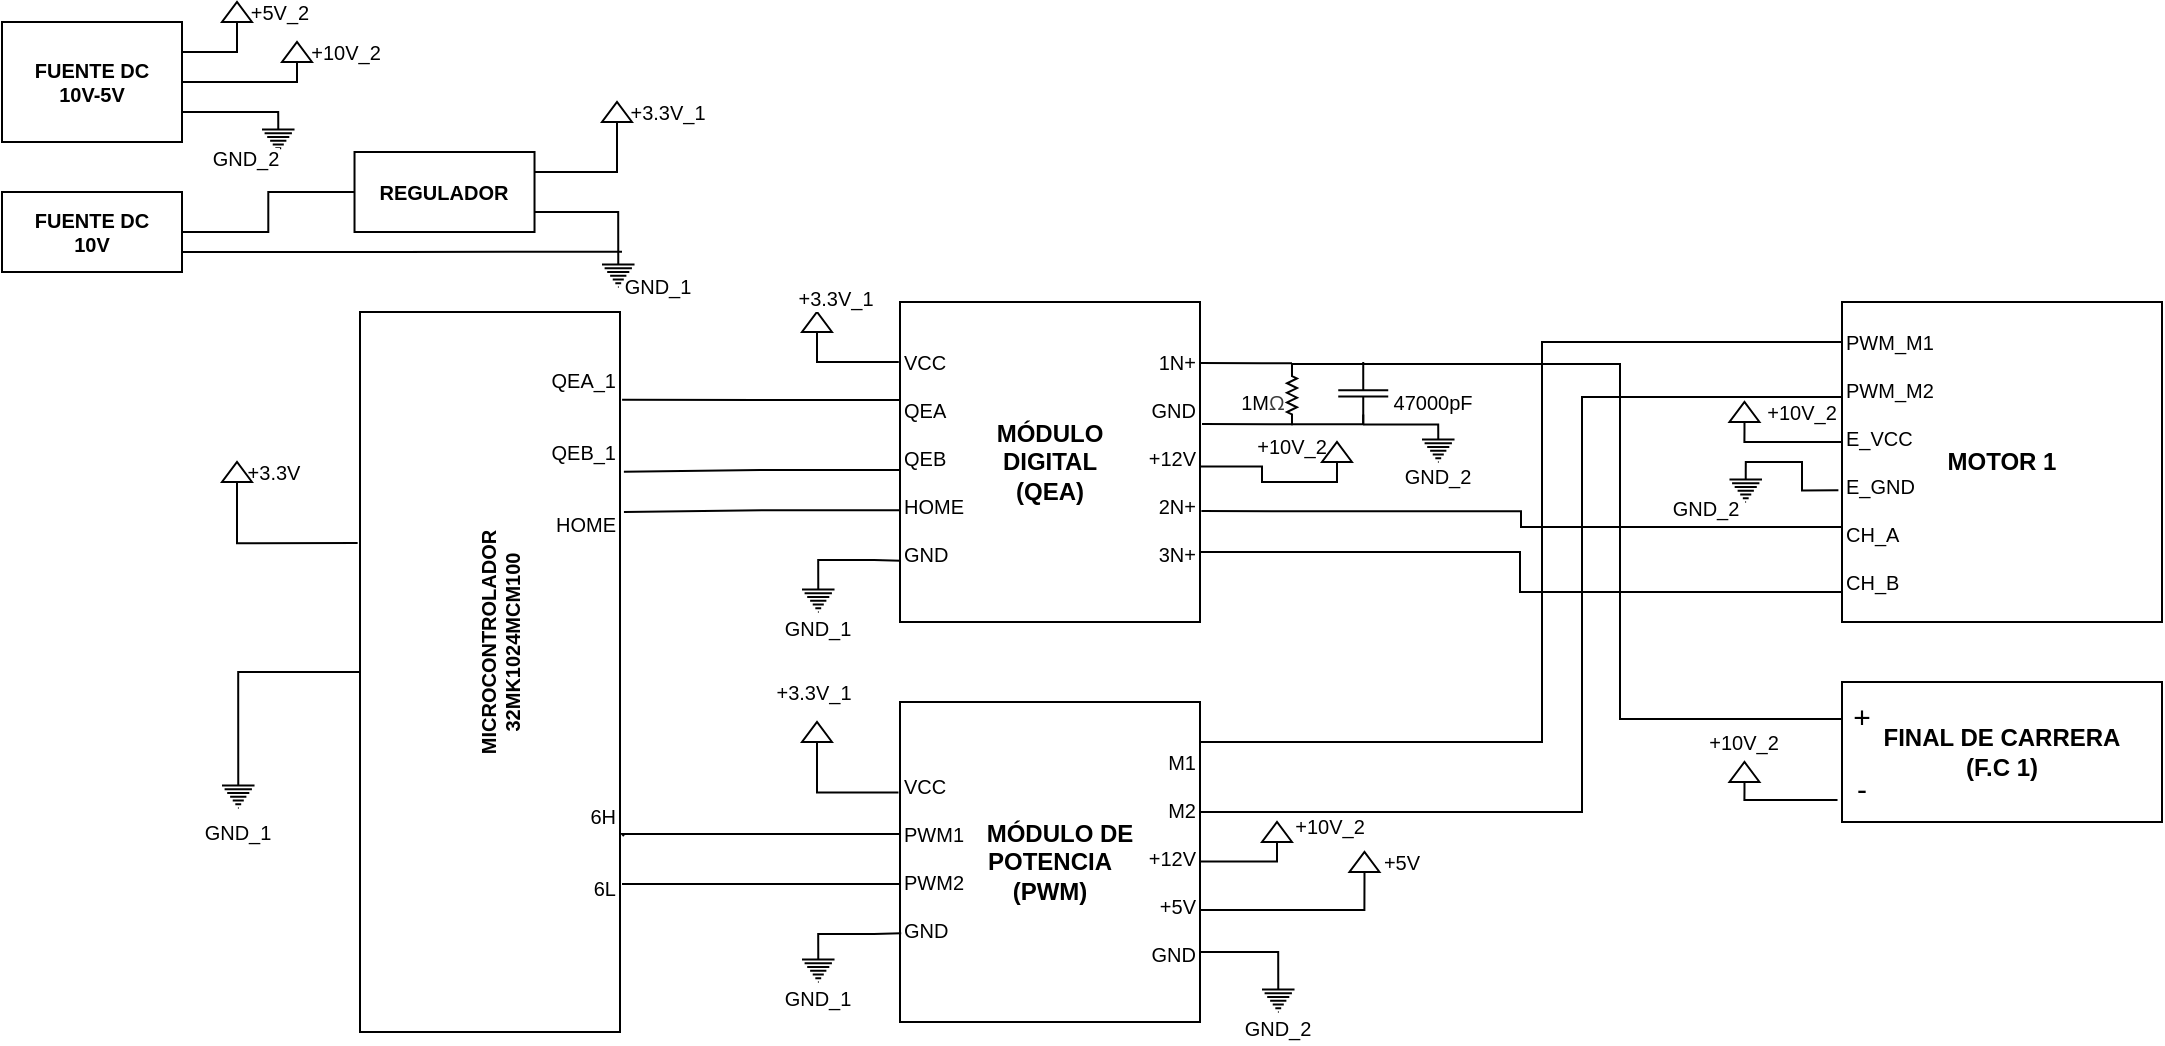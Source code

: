 <mxfile version="16.5.1" type="device" pages="3"><diagram id="3FZuADjfvcxo9FVMSaB1" name="DIAGRAMA LOGICO M1"><mxGraphModel dx="868" dy="553" grid="1" gridSize="10" guides="1" tooltips="1" connect="1" arrows="1" fold="1" page="1" pageScale="1" pageWidth="1169" pageHeight="827" math="0" shadow="0"><root><mxCell id="0"/><mxCell id="1" parent="0"/><mxCell id="x4NoKt4Wx5rggNGAQzrf-1" style="edgeStyle=orthogonalEdgeStyle;rounded=0;orthogonalLoop=1;jettySize=auto;html=1;exitX=0;exitY=0.75;exitDx=0;exitDy=0;entryX=1.014;entryY=0.604;entryDx=0;entryDy=0;entryPerimeter=0;fontSize=10;endArrow=none;endFill=0;" parent="1" source="x4NoKt4Wx5rggNGAQzrf-36" target="x4NoKt4Wx5rggNGAQzrf-5" edge="1"><mxGeometry relative="1" as="geometry"/></mxCell><mxCell id="x4NoKt4Wx5rggNGAQzrf-2" style="edgeStyle=orthogonalEdgeStyle;rounded=0;orthogonalLoop=1;jettySize=auto;html=1;exitX=0;exitY=1;exitDx=0;exitDy=0;entryX=1;entryY=0.75;entryDx=0;entryDy=0;fontSize=10;endArrow=none;endFill=0;" parent="1" source="x4NoKt4Wx5rggNGAQzrf-36" target="x4NoKt4Wx5rggNGAQzrf-5" edge="1"><mxGeometry relative="1" as="geometry"><Array as="points"><mxPoint x="809" y="435"/><mxPoint x="809" y="415"/></Array></mxGeometry></mxCell><mxCell id="x4NoKt4Wx5rggNGAQzrf-3" value="" style="group;direction=east;" parent="1" vertex="1" connectable="0"><mxGeometry x="499" y="290" width="150" height="160" as="geometry"/></mxCell><mxCell id="x4NoKt4Wx5rggNGAQzrf-4" value="&lt;b&gt;MÓDULO &lt;br&gt;DIGITAL&lt;br&gt;(QEA)&lt;/b&gt;" style="rounded=0;whiteSpace=wrap;html=1;" parent="x4NoKt4Wx5rggNGAQzrf-3" vertex="1"><mxGeometry width="150" height="160" as="geometry"/></mxCell><mxCell id="x4NoKt4Wx5rggNGAQzrf-5" value="&lt;div&gt;&lt;div&gt;1N+&lt;/div&gt;&lt;div&gt;&lt;br&gt;&lt;/div&gt;&lt;div&gt;GND&lt;/div&gt;&lt;div&gt;&lt;br&gt;&lt;/div&gt;&lt;div&gt;+12V&lt;/div&gt;&lt;div&gt;&lt;br&gt;&lt;/div&gt;&lt;div&gt;2N+&lt;/div&gt;&lt;div&gt;&lt;br&gt;&lt;/div&gt;&lt;div&gt;3N+&lt;/div&gt;&lt;div&gt;&lt;br&gt;&lt;/div&gt;&lt;div&gt;&lt;br&gt;&lt;/div&gt;&lt;/div&gt;" style="text;html=1;strokeColor=none;fillColor=none;align=right;verticalAlign=middle;whiteSpace=wrap;rounded=0;labelBackgroundColor=#FFFFFF;fontSize=10;" parent="x4NoKt4Wx5rggNGAQzrf-3" vertex="1"><mxGeometry x="100" y="20" width="50" height="140" as="geometry"/></mxCell><mxCell id="x4NoKt4Wx5rggNGAQzrf-6" value="&lt;div&gt;VCC&lt;/div&gt;&lt;div&gt;&lt;br&gt;&lt;/div&gt;&lt;div&gt;QEA&lt;/div&gt;&lt;div&gt;&lt;br&gt;&lt;/div&gt;&lt;div&gt;QEB&lt;/div&gt;&lt;div&gt;&lt;br&gt;&lt;/div&gt;&lt;div&gt;HOME&lt;/div&gt;&lt;div&gt;&lt;br&gt;&lt;/div&gt;&lt;div&gt;GND&lt;/div&gt;&lt;div&gt;&lt;br&gt;&lt;/div&gt;" style="text;html=1;strokeColor=none;fillColor=none;align=left;verticalAlign=middle;whiteSpace=wrap;rounded=0;labelBackgroundColor=#FFFFFF;fontSize=10;" parent="x4NoKt4Wx5rggNGAQzrf-3" vertex="1"><mxGeometry y="14" width="30" height="140" as="geometry"/></mxCell><mxCell id="x4NoKt4Wx5rggNGAQzrf-7" value="" style="group" parent="1" vertex="1" connectable="0"><mxGeometry x="499" y="490" width="150" height="160" as="geometry"/></mxCell><mxCell id="x4NoKt4Wx5rggNGAQzrf-8" value="&lt;b&gt;&lt;span style=&quot;white-space: pre&quot;&gt;&#9;&lt;/span&gt;MÓDULO DE&amp;nbsp; &amp;nbsp; &amp;nbsp; POTENCIA&lt;br&gt;(PWM)&lt;/b&gt;" style="rounded=0;whiteSpace=wrap;html=1;" parent="x4NoKt4Wx5rggNGAQzrf-7" vertex="1"><mxGeometry width="150" height="160" as="geometry"/></mxCell><mxCell id="x4NoKt4Wx5rggNGAQzrf-9" value="&lt;div&gt;M1&lt;/div&gt;&lt;div&gt;&lt;br&gt;&lt;/div&gt;&lt;div&gt;M2&lt;/div&gt;&lt;div&gt;&lt;br&gt;&lt;/div&gt;&lt;div&gt;+12V&lt;/div&gt;&lt;div&gt;&lt;br&gt;&lt;/div&gt;&lt;div&gt;+5V&lt;/div&gt;&lt;div&gt;&lt;br&gt;&lt;/div&gt;&lt;div&gt;GND&lt;/div&gt;&lt;div&gt;&lt;br&gt;&lt;/div&gt;&lt;div&gt;&lt;br&gt;&lt;/div&gt;" style="text;html=1;strokeColor=none;fillColor=none;align=right;verticalAlign=middle;whiteSpace=wrap;rounded=0;labelBackgroundColor=#FFFFFF;fontSize=10;" parent="x4NoKt4Wx5rggNGAQzrf-7" vertex="1"><mxGeometry x="100" y="20" width="50" height="140" as="geometry"/></mxCell><mxCell id="x4NoKt4Wx5rggNGAQzrf-10" value="&lt;div&gt;VCC&lt;/div&gt;&lt;div&gt;&lt;br&gt;&lt;/div&gt;&lt;div&gt;PWM1&lt;/div&gt;&lt;div&gt;&lt;br&gt;&lt;/div&gt;&lt;div&gt;PWM2&lt;/div&gt;&lt;div&gt;&lt;br&gt;&lt;/div&gt;&lt;div&gt;GND&lt;/div&gt;&lt;div&gt;&lt;br&gt;&lt;/div&gt;&lt;div&gt;&lt;br&gt;&lt;/div&gt;" style="text;html=1;strokeColor=none;fillColor=none;align=left;verticalAlign=middle;whiteSpace=wrap;rounded=0;labelBackgroundColor=#FFFFFF;fontSize=10;" parent="x4NoKt4Wx5rggNGAQzrf-7" vertex="1"><mxGeometry y="20" width="50" height="140" as="geometry"/></mxCell><mxCell id="x4NoKt4Wx5rggNGAQzrf-11" value="" style="group" parent="1" vertex="1" connectable="0"><mxGeometry x="950" y="480" width="180" height="70" as="geometry"/></mxCell><mxCell id="x4NoKt4Wx5rggNGAQzrf-12" value="&lt;b&gt;FINAL DE CARRERA&lt;br&gt;(F.C 1)&lt;/b&gt;" style="rounded=0;whiteSpace=wrap;html=1;" parent="x4NoKt4Wx5rggNGAQzrf-11" vertex="1"><mxGeometry x="20" width="160" height="70" as="geometry"/></mxCell><mxCell id="x4NoKt4Wx5rggNGAQzrf-13" value="&lt;font style=&quot;font-size: 15px&quot;&gt;+&lt;br&gt;&lt;br&gt;-&lt;/font&gt;" style="text;html=1;strokeColor=none;fillColor=none;align=center;verticalAlign=middle;whiteSpace=wrap;rounded=0;labelBackgroundColor=#FFFFFF;fontSize=10;" parent="x4NoKt4Wx5rggNGAQzrf-11" vertex="1"><mxGeometry y="25" width="60" height="20" as="geometry"/></mxCell><mxCell id="x4NoKt4Wx5rggNGAQzrf-14" style="edgeStyle=orthogonalEdgeStyle;rounded=0;orthogonalLoop=1;jettySize=auto;html=1;exitX=0;exitY=0.25;exitDx=0;exitDy=0;entryX=1;entryY=0.5;entryDx=0;entryDy=0;entryPerimeter=0;fontSize=10;endArrow=none;endFill=0;" parent="1" edge="1"><mxGeometry relative="1" as="geometry"><mxPoint x="970" y="498.5" as="sourcePoint"/><mxPoint x="730.62" y="321.005" as="targetPoint"/><Array as="points"><mxPoint x="859" y="499"/><mxPoint x="859" y="321"/></Array></mxGeometry></mxCell><mxCell id="x4NoKt4Wx5rggNGAQzrf-15" style="edgeStyle=orthogonalEdgeStyle;rounded=0;orthogonalLoop=1;jettySize=auto;html=1;exitX=1;exitY=0.5;exitDx=0;exitDy=0;exitPerimeter=0;entryX=0.997;entryY=0.082;entryDx=0;entryDy=0;entryPerimeter=0;fontSize=10;endArrow=none;endFill=0;" parent="1" edge="1"><mxGeometry relative="1" as="geometry"><mxPoint x="694.995" y="320.63" as="sourcePoint"/><mxPoint x="648.85" y="320.48" as="targetPoint"/><Array as="points"><mxPoint x="680" y="320"/><mxPoint x="680" y="320"/></Array></mxGeometry></mxCell><mxCell id="x4NoKt4Wx5rggNGAQzrf-16" style="edgeStyle=orthogonalEdgeStyle;rounded=0;orthogonalLoop=1;jettySize=auto;html=1;exitX=0;exitY=0.5;exitDx=0;exitDy=0;exitPerimeter=0;fontSize=10;endArrow=none;endFill=0;" parent="1" edge="1"><mxGeometry relative="1" as="geometry"><mxPoint x="730.62" y="346.255" as="sourcePoint"/><mxPoint x="650" y="351" as="targetPoint"/><Array as="points"><mxPoint x="730.995" y="351.13"/><mxPoint x="693.995" y="351.13"/></Array></mxGeometry></mxCell><mxCell id="x4NoKt4Wx5rggNGAQzrf-17" value="" style="group" parent="1" vertex="1" connectable="0"><mxGeometry x="692.495" y="320.005" width="53.755" height="54.995" as="geometry"/></mxCell><mxCell id="x4NoKt4Wx5rggNGAQzrf-18" value="" style="pointerEvents=1;verticalLabelPosition=bottom;shadow=0;dashed=0;align=center;html=1;verticalAlign=top;shape=mxgraph.electrical.resistors.resistor_2;labelBackgroundColor=#FFFFFF;fontSize=10;fillColor=none;rotation=-90;" parent="x4NoKt4Wx5rggNGAQzrf-17" vertex="1"><mxGeometry x="-12.5" y="14.125" width="30" height="5" as="geometry"/></mxCell><mxCell id="x4NoKt4Wx5rggNGAQzrf-19" style="edgeStyle=orthogonalEdgeStyle;rounded=0;orthogonalLoop=1;jettySize=auto;html=1;exitX=0;exitY=0.5;exitDx=0;exitDy=0;exitPerimeter=0;fontSize=10;strokeColor=none;endArrow=none;endFill=0;" parent="x4NoKt4Wx5rggNGAQzrf-17" source="x4NoKt4Wx5rggNGAQzrf-21" edge="1"><mxGeometry relative="1" as="geometry"><mxPoint x="2.505" y="39.995" as="targetPoint"/></mxGeometry></mxCell><mxCell id="x4NoKt4Wx5rggNGAQzrf-20" style="edgeStyle=orthogonalEdgeStyle;rounded=0;orthogonalLoop=1;jettySize=auto;html=1;exitX=1;exitY=0.5;exitDx=0;exitDy=0;exitPerimeter=0;entryX=1;entryY=0.5;entryDx=0;entryDy=0;entryPerimeter=0;fontSize=10;endArrow=none;endFill=0;" parent="x4NoKt4Wx5rggNGAQzrf-17" edge="1"><mxGeometry relative="1" as="geometry"><mxPoint x="38.125" y="1" as="sourcePoint"/><mxPoint x="2.5" y="2.625" as="targetPoint"/></mxGeometry></mxCell><mxCell id="x4NoKt4Wx5rggNGAQzrf-21" value="" style="pointerEvents=1;verticalLabelPosition=bottom;shadow=0;dashed=0;align=center;html=1;verticalAlign=top;shape=mxgraph.electrical.capacitors.capacitor_1;labelBackgroundColor=#FFFFFF;fontSize=10;fillColor=none;rotation=-90;" parent="x4NoKt4Wx5rggNGAQzrf-17" vertex="1"><mxGeometry x="22.5" y="3.125" width="31.25" height="25" as="geometry"/></mxCell><mxCell id="x4NoKt4Wx5rggNGAQzrf-22" value="" style="group" parent="x4NoKt4Wx5rggNGAQzrf-17" vertex="1" connectable="0"><mxGeometry x="17.495" y="39.995" width="36.26" height="15" as="geometry"/></mxCell><mxCell id="x4NoKt4Wx5rggNGAQzrf-23" value="+10V_2" style="text;html=1;strokeColor=none;fillColor=none;align=center;verticalAlign=middle;whiteSpace=wrap;rounded=0;labelBackgroundColor=#FFFFFF;fontSize=10;" parent="x4NoKt4Wx5rggNGAQzrf-22" vertex="1"><mxGeometry x="-24.74" y="-3" width="20" height="10" as="geometry"/></mxCell><mxCell id="x4NoKt4Wx5rggNGAQzrf-24" value="" style="pointerEvents=1;verticalLabelPosition=bottom;shadow=0;dashed=0;align=center;html=1;verticalAlign=top;shape=mxgraph.electrical.signal_sources.signal_ground;labelBackgroundColor=#FFFFFF;fontSize=10;fillColor=none;rotation=-180;" parent="x4NoKt4Wx5rggNGAQzrf-22" vertex="1"><mxGeometry width="15" height="15" as="geometry"/></mxCell><mxCell id="x4NoKt4Wx5rggNGAQzrf-25" style="edgeStyle=orthogonalEdgeStyle;rounded=0;orthogonalLoop=1;jettySize=auto;html=1;exitX=0.5;exitY=0;exitDx=0;exitDy=0;exitPerimeter=0;entryX=1.003;entryY=0.445;entryDx=0;entryDy=0;entryPerimeter=0;fontSize=10;endArrow=none;endFill=0;" parent="1" source="x4NoKt4Wx5rggNGAQzrf-24" target="x4NoKt4Wx5rggNGAQzrf-5" edge="1"><mxGeometry relative="1" as="geometry"><Array as="points"><mxPoint x="718" y="380"/><mxPoint x="680" y="380"/><mxPoint x="680" y="372"/></Array></mxGeometry></mxCell><mxCell id="x4NoKt4Wx5rggNGAQzrf-26" value="" style="group" parent="1" vertex="1" connectable="0"><mxGeometry x="913.74" y="340" width="46.26" height="15" as="geometry"/></mxCell><mxCell id="x4NoKt4Wx5rggNGAQzrf-28" value="" style="pointerEvents=1;verticalLabelPosition=bottom;shadow=0;dashed=0;align=center;html=1;verticalAlign=top;shape=mxgraph.electrical.signal_sources.signal_ground;labelBackgroundColor=#FFFFFF;fontSize=10;fillColor=none;rotation=-180;" parent="x4NoKt4Wx5rggNGAQzrf-26" vertex="1"><mxGeometry width="15" height="15" as="geometry"/></mxCell><mxCell id="E18xea9_JWB-zmGn-8IM-10" value="+10V_2" style="text;html=1;strokeColor=none;fillColor=none;align=center;verticalAlign=middle;whiteSpace=wrap;rounded=0;labelBackgroundColor=#FFFFFF;fontSize=10;" vertex="1" parent="x4NoKt4Wx5rggNGAQzrf-26"><mxGeometry x="26.26" width="20" height="10" as="geometry"/></mxCell><mxCell id="x4NoKt4Wx5rggNGAQzrf-29" style="edgeStyle=orthogonalEdgeStyle;rounded=0;orthogonalLoop=1;jettySize=auto;html=1;exitX=0.5;exitY=0;exitDx=0;exitDy=0;exitPerimeter=0;entryX=-0.036;entryY=0.609;entryDx=0;entryDy=0;entryPerimeter=0;fontSize=10;endArrow=none;endFill=0;" parent="1" source="x4NoKt4Wx5rggNGAQzrf-30" target="x4NoKt4Wx5rggNGAQzrf-36" edge="1"><mxGeometry relative="1" as="geometry"><Array as="points"><mxPoint x="922" y="370"/><mxPoint x="950" y="370"/><mxPoint x="950" y="384"/></Array></mxGeometry></mxCell><mxCell id="x4NoKt4Wx5rggNGAQzrf-30" value="" style="pointerEvents=1;verticalLabelPosition=bottom;shadow=0;dashed=0;align=center;html=1;verticalAlign=top;shape=mxgraph.electrical.signal_sources.protective_earth;labelBackgroundColor=#FFFFFF;fontSize=10;fillColor=none;rotation=0;" parent="1" vertex="1"><mxGeometry x="913.74" y="375" width="16.26" height="15" as="geometry"/></mxCell><mxCell id="x4NoKt4Wx5rggNGAQzrf-31" style="edgeStyle=orthogonalEdgeStyle;rounded=0;orthogonalLoop=1;jettySize=auto;html=1;exitX=0.5;exitY=0;exitDx=0;exitDy=0;exitPerimeter=0;entryX=0;entryY=0.423;entryDx=0;entryDy=0;entryPerimeter=0;fontSize=10;endArrow=none;endFill=0;" parent="1" source="x4NoKt4Wx5rggNGAQzrf-28" target="x4NoKt4Wx5rggNGAQzrf-36" edge="1"><mxGeometry relative="1" as="geometry"><Array as="points"><mxPoint x="921" y="360"/></Array></mxGeometry></mxCell><mxCell id="x4NoKt4Wx5rggNGAQzrf-32" style="edgeStyle=orthogonalEdgeStyle;rounded=0;orthogonalLoop=1;jettySize=auto;html=1;exitX=0.5;exitY=0;exitDx=0;exitDy=0;exitPerimeter=0;entryX=0;entryY=0.5;entryDx=0;entryDy=0;entryPerimeter=0;fontSize=10;endArrow=none;endFill=0;" parent="1" source="x4NoKt4Wx5rggNGAQzrf-33" target="x4NoKt4Wx5rggNGAQzrf-21" edge="1"><mxGeometry relative="1" as="geometry"><Array as="points"><mxPoint x="768" y="351"/></Array></mxGeometry></mxCell><mxCell id="x4NoKt4Wx5rggNGAQzrf-33" value="" style="pointerEvents=1;verticalLabelPosition=bottom;shadow=0;dashed=0;align=center;html=1;verticalAlign=top;shape=mxgraph.electrical.signal_sources.protective_earth;labelBackgroundColor=#FFFFFF;fontSize=10;fillColor=none;rotation=0;" parent="1" vertex="1"><mxGeometry x="760" y="355" width="16.26" height="15" as="geometry"/></mxCell><mxCell id="x4NoKt4Wx5rggNGAQzrf-34" value="" style="group" parent="1" vertex="1" connectable="0"><mxGeometry x="970" y="290" width="160" height="160" as="geometry"/></mxCell><mxCell id="x4NoKt4Wx5rggNGAQzrf-35" value="&lt;b&gt;MOTOR 1&lt;/b&gt;" style="rounded=0;whiteSpace=wrap;html=1;align=center;" parent="x4NoKt4Wx5rggNGAQzrf-34" vertex="1"><mxGeometry width="160" height="160" as="geometry"/></mxCell><mxCell id="x4NoKt4Wx5rggNGAQzrf-36" value="&lt;div&gt;PWM_M1&lt;/div&gt;&lt;font&gt;&lt;div&gt;&lt;br&gt;&lt;/div&gt;&lt;div&gt;PWM_M2&lt;/div&gt;&lt;div&gt;&lt;br&gt;&lt;/div&gt;&lt;div&gt;E_VCC&lt;/div&gt;&lt;div&gt;&lt;br&gt;&lt;/div&gt;&lt;div&gt;E_GND&lt;/div&gt;&lt;div&gt;&lt;br&gt;&lt;/div&gt;&lt;div&gt;CH_A&lt;/div&gt;&lt;div&gt;&lt;br&gt;&lt;/div&gt;&lt;div&gt;CH_B&lt;/div&gt;&lt;/font&gt;" style="text;html=1;strokeColor=none;fillColor=none;align=left;verticalAlign=middle;whiteSpace=wrap;rounded=0;labelBackgroundColor=#FFFFFF;fontSize=10;" parent="x4NoKt4Wx5rggNGAQzrf-34" vertex="1"><mxGeometry y="15" width="50" height="130" as="geometry"/></mxCell><mxCell id="x4NoKt4Wx5rggNGAQzrf-37" style="edgeStyle=orthogonalEdgeStyle;rounded=0;orthogonalLoop=1;jettySize=auto;html=1;exitX=0.5;exitY=1;exitDx=0;exitDy=0;fontSize=8;" parent="x4NoKt4Wx5rggNGAQzrf-34" source="x4NoKt4Wx5rggNGAQzrf-35" target="x4NoKt4Wx5rggNGAQzrf-35" edge="1"><mxGeometry relative="1" as="geometry"/></mxCell><mxCell id="x4NoKt4Wx5rggNGAQzrf-38" style="edgeStyle=orthogonalEdgeStyle;rounded=0;orthogonalLoop=1;jettySize=auto;html=1;exitX=0;exitY=0;exitDx=0;exitDy=0;entryX=1;entryY=0;entryDx=0;entryDy=0;fontSize=10;endArrow=none;endFill=0;" parent="1" source="x4NoKt4Wx5rggNGAQzrf-36" target="x4NoKt4Wx5rggNGAQzrf-9" edge="1"><mxGeometry relative="1" as="geometry"><Array as="points"><mxPoint x="970" y="310"/><mxPoint x="820" y="310"/><mxPoint x="820" y="510"/></Array></mxGeometry></mxCell><mxCell id="x4NoKt4Wx5rggNGAQzrf-39" style="edgeStyle=orthogonalEdgeStyle;rounded=0;orthogonalLoop=1;jettySize=auto;html=1;exitX=0;exitY=0.25;exitDx=0;exitDy=0;entryX=1;entryY=0.25;entryDx=0;entryDy=0;fontSize=10;endArrow=none;endFill=0;" parent="1" source="x4NoKt4Wx5rggNGAQzrf-36" target="x4NoKt4Wx5rggNGAQzrf-9" edge="1"><mxGeometry relative="1" as="geometry"><Array as="points"><mxPoint x="840" y="338"/><mxPoint x="840" y="545"/></Array></mxGeometry></mxCell><mxCell id="x4NoKt4Wx5rggNGAQzrf-40" value="" style="pointerEvents=1;verticalLabelPosition=bottom;shadow=0;dashed=0;align=center;html=1;verticalAlign=top;shape=mxgraph.electrical.signal_sources.protective_earth;labelBackgroundColor=#FFFFFF;fontSize=10;fillColor=none;rotation=0;" parent="1" vertex="1"><mxGeometry x="680" y="630" width="16.26" height="15" as="geometry"/></mxCell><mxCell id="x4NoKt4Wx5rggNGAQzrf-41" style="edgeStyle=orthogonalEdgeStyle;rounded=0;orthogonalLoop=1;jettySize=auto;html=1;exitX=1;exitY=0.75;exitDx=0;exitDy=0;entryX=0.5;entryY=0;entryDx=0;entryDy=0;entryPerimeter=0;fontSize=10;endArrow=none;endFill=0;" parent="1" source="x4NoKt4Wx5rggNGAQzrf-9" target="x4NoKt4Wx5rggNGAQzrf-40" edge="1"><mxGeometry relative="1" as="geometry"><Array as="points"><mxPoint x="688" y="615"/></Array></mxGeometry></mxCell><mxCell id="x4NoKt4Wx5rggNGAQzrf-42" value="" style="group" parent="1" vertex="1" connectable="0"><mxGeometry x="680.0" y="550" width="43.74" height="15" as="geometry"/></mxCell><mxCell id="x4NoKt4Wx5rggNGAQzrf-44" value="" style="pointerEvents=1;verticalLabelPosition=bottom;shadow=0;dashed=0;align=center;html=1;verticalAlign=top;shape=mxgraph.electrical.signal_sources.signal_ground;labelBackgroundColor=#FFFFFF;fontSize=10;fillColor=none;rotation=-180;" parent="x4NoKt4Wx5rggNGAQzrf-42" vertex="1"><mxGeometry width="15" height="15" as="geometry"/></mxCell><mxCell id="E18xea9_JWB-zmGn-8IM-11" value="+10V_2" style="text;html=1;strokeColor=none;fillColor=none;align=center;verticalAlign=middle;whiteSpace=wrap;rounded=0;labelBackgroundColor=#FFFFFF;fontSize=10;" vertex="1" parent="x4NoKt4Wx5rggNGAQzrf-42"><mxGeometry x="23.74" y="-3.5" width="20" height="10" as="geometry"/></mxCell><mxCell id="x4NoKt4Wx5rggNGAQzrf-45" value="" style="group" parent="1" vertex="1" connectable="0"><mxGeometry x="723.74" y="565" width="36.26" height="15" as="geometry"/></mxCell><mxCell id="x4NoKt4Wx5rggNGAQzrf-46" value="+5V" style="text;html=1;strokeColor=none;fillColor=none;align=center;verticalAlign=middle;whiteSpace=wrap;rounded=0;labelBackgroundColor=#FFFFFF;fontSize=10;" parent="x4NoKt4Wx5rggNGAQzrf-45" vertex="1"><mxGeometry x="16.26" width="20" height="10" as="geometry"/></mxCell><mxCell id="x4NoKt4Wx5rggNGAQzrf-47" value="" style="pointerEvents=1;verticalLabelPosition=bottom;shadow=0;dashed=0;align=center;html=1;verticalAlign=top;shape=mxgraph.electrical.signal_sources.signal_ground;labelBackgroundColor=#FFFFFF;fontSize=10;fillColor=none;rotation=-180;" parent="x4NoKt4Wx5rggNGAQzrf-45" vertex="1"><mxGeometry width="15" height="15" as="geometry"/></mxCell><mxCell id="x4NoKt4Wx5rggNGAQzrf-48" style="edgeStyle=orthogonalEdgeStyle;rounded=0;orthogonalLoop=1;jettySize=auto;html=1;exitX=0.5;exitY=0;exitDx=0;exitDy=0;exitPerimeter=0;entryX=1.01;entryY=0.427;entryDx=0;entryDy=0;entryPerimeter=0;fontSize=10;endArrow=none;endFill=0;" parent="1" source="x4NoKt4Wx5rggNGAQzrf-44" target="x4NoKt4Wx5rggNGAQzrf-9" edge="1"><mxGeometry relative="1" as="geometry"><Array as="points"><mxPoint x="688" y="570"/></Array></mxGeometry></mxCell><mxCell id="x4NoKt4Wx5rggNGAQzrf-49" style="edgeStyle=orthogonalEdgeStyle;rounded=0;orthogonalLoop=1;jettySize=auto;html=1;exitX=0.5;exitY=0;exitDx=0;exitDy=0;exitPerimeter=0;fontSize=10;endArrow=none;endFill=0;" parent="1" source="x4NoKt4Wx5rggNGAQzrf-47" target="x4NoKt4Wx5rggNGAQzrf-9" edge="1"><mxGeometry relative="1" as="geometry"><mxPoint x="650" y="594" as="targetPoint"/><Array as="points"><mxPoint x="731" y="594"/></Array></mxGeometry></mxCell><mxCell id="x4NoKt4Wx5rggNGAQzrf-50" style="edgeStyle=orthogonalEdgeStyle;rounded=0;orthogonalLoop=1;jettySize=auto;html=1;exitX=0.5;exitY=0;exitDx=0;exitDy=0;exitPerimeter=0;entryX=-0.014;entryY=0.843;entryDx=0;entryDy=0;entryPerimeter=0;fontSize=10;endArrow=none;endFill=0;" parent="1" source="E18xea9_JWB-zmGn-8IM-5" target="x4NoKt4Wx5rggNGAQzrf-12" edge="1"><mxGeometry relative="1" as="geometry"><Array as="points"><mxPoint x="921" y="539"/></Array><mxPoint x="938.13" y="562.5" as="sourcePoint"/></mxGeometry></mxCell><mxCell id="x4NoKt4Wx5rggNGAQzrf-52" value="" style="group" parent="1" vertex="1" connectable="0"><mxGeometry x="229" y="295" width="130" height="360" as="geometry"/></mxCell><mxCell id="x4NoKt4Wx5rggNGAQzrf-53" value="" style="rounded=0;whiteSpace=wrap;html=1;labelBackgroundColor=#FFFFFF;fontSize=10;fillColor=none;rotation=-90;" parent="x4NoKt4Wx5rggNGAQzrf-52" vertex="1"><mxGeometry x="-115" y="115" width="360" height="130" as="geometry"/></mxCell><mxCell id="x4NoKt4Wx5rggNGAQzrf-54" value="&lt;b&gt;MICROCONTROLADOR&lt;br&gt;32MK1024MCM100&lt;/b&gt;" style="text;html=1;strokeColor=none;fillColor=none;align=center;verticalAlign=middle;whiteSpace=wrap;rounded=0;labelBackgroundColor=#FFFFFF;fontSize=10;rotation=-90;" parent="x4NoKt4Wx5rggNGAQzrf-52" vertex="1"><mxGeometry x="-35" y="125" width="210" height="80" as="geometry"/></mxCell><mxCell id="x4NoKt4Wx5rggNGAQzrf-55" value="QEA_1&lt;br&gt;&lt;br&gt;&lt;br&gt;QEB_1&lt;br&gt;&lt;br&gt;&lt;br&gt;HOME" style="text;html=1;strokeColor=none;fillColor=none;align=right;verticalAlign=middle;whiteSpace=wrap;rounded=0;labelBackgroundColor=#FFFFFF;fontSize=10;" parent="x4NoKt4Wx5rggNGAQzrf-52" vertex="1"><mxGeometry x="70" y="55" width="60" height="30" as="geometry"/></mxCell><mxCell id="x4NoKt4Wx5rggNGAQzrf-56" value="6H&lt;br&gt;&lt;br&gt;&lt;br&gt;6L" style="text;html=1;strokeColor=none;fillColor=none;align=right;verticalAlign=middle;whiteSpace=wrap;rounded=0;labelBackgroundColor=#FFFFFF;fontSize=10;" parent="x4NoKt4Wx5rggNGAQzrf-52" vertex="1"><mxGeometry x="70" y="255" width="60" height="30" as="geometry"/></mxCell><mxCell id="x4NoKt4Wx5rggNGAQzrf-57" value="" style="group" parent="1" vertex="1" connectable="0"><mxGeometry x="450.0" y="295" width="36.26" height="15" as="geometry"/></mxCell><mxCell id="x4NoKt4Wx5rggNGAQzrf-59" value="" style="pointerEvents=1;verticalLabelPosition=bottom;shadow=0;dashed=0;align=center;html=1;verticalAlign=top;shape=mxgraph.electrical.signal_sources.signal_ground;labelBackgroundColor=#FFFFFF;fontSize=10;fillColor=none;rotation=-180;" parent="x4NoKt4Wx5rggNGAQzrf-57" vertex="1"><mxGeometry width="15" height="15" as="geometry"/></mxCell><mxCell id="x4NoKt4Wx5rggNGAQzrf-60" style="edgeStyle=orthogonalEdgeStyle;rounded=0;orthogonalLoop=1;jettySize=auto;html=1;exitX=0.5;exitY=0;exitDx=0;exitDy=0;exitPerimeter=0;entryX=-0.02;entryY=0.114;entryDx=0;entryDy=0;entryPerimeter=0;fontSize=10;endArrow=none;endFill=0;" parent="1" source="x4NoKt4Wx5rggNGAQzrf-59" target="x4NoKt4Wx5rggNGAQzrf-6" edge="1"><mxGeometry relative="1" as="geometry"><Array as="points"><mxPoint x="458" y="320"/></Array></mxGeometry></mxCell><mxCell id="x4NoKt4Wx5rggNGAQzrf-61" style="edgeStyle=orthogonalEdgeStyle;rounded=0;orthogonalLoop=1;jettySize=auto;html=1;exitX=0.5;exitY=0;exitDx=0;exitDy=0;exitPerimeter=0;entryX=0.012;entryY=0.824;entryDx=0;entryDy=0;entryPerimeter=0;fontSize=10;endArrow=none;endFill=0;" parent="1" source="x4NoKt4Wx5rggNGAQzrf-62" target="x4NoKt4Wx5rggNGAQzrf-6" edge="1"><mxGeometry relative="1" as="geometry"><Array as="points"><mxPoint x="458" y="419"/><mxPoint x="486" y="419"/></Array></mxGeometry></mxCell><mxCell id="x4NoKt4Wx5rggNGAQzrf-62" value="" style="pointerEvents=1;verticalLabelPosition=bottom;shadow=0;dashed=0;align=center;html=1;verticalAlign=top;shape=mxgraph.electrical.signal_sources.protective_earth;labelBackgroundColor=#FFFFFF;fontSize=10;fillColor=none;rotation=0;" parent="1" vertex="1"><mxGeometry x="450" y="430" width="16.26" height="15" as="geometry"/></mxCell><mxCell id="x4NoKt4Wx5rggNGAQzrf-63" value="" style="group" parent="1" vertex="1" connectable="0"><mxGeometry x="450.0" y="500" width="36.26" height="15" as="geometry"/></mxCell><mxCell id="x4NoKt4Wx5rggNGAQzrf-65" value="" style="pointerEvents=1;verticalLabelPosition=bottom;shadow=0;dashed=0;align=center;html=1;verticalAlign=top;shape=mxgraph.electrical.signal_sources.signal_ground;labelBackgroundColor=#FFFFFF;fontSize=10;fillColor=none;rotation=-180;" parent="x4NoKt4Wx5rggNGAQzrf-63" vertex="1"><mxGeometry width="15" height="15" as="geometry"/></mxCell><mxCell id="x4NoKt4Wx5rggNGAQzrf-66" style="edgeStyle=orthogonalEdgeStyle;rounded=0;orthogonalLoop=1;jettySize=auto;html=1;exitX=0.5;exitY=0;exitDx=0;exitDy=0;exitPerimeter=0;entryX=0.012;entryY=0.683;entryDx=0;entryDy=0;entryPerimeter=0;fontSize=10;endArrow=none;endFill=0;" parent="1" source="x4NoKt4Wx5rggNGAQzrf-67" target="x4NoKt4Wx5rggNGAQzrf-10" edge="1"><mxGeometry relative="1" as="geometry"><Array as="points"><mxPoint x="458" y="606"/><mxPoint x="486" y="606"/></Array></mxGeometry></mxCell><mxCell id="x4NoKt4Wx5rggNGAQzrf-67" value="" style="pointerEvents=1;verticalLabelPosition=bottom;shadow=0;dashed=0;align=center;html=1;verticalAlign=top;shape=mxgraph.electrical.signal_sources.protective_earth;labelBackgroundColor=#FFFFFF;fontSize=10;fillColor=none;rotation=0;" parent="1" vertex="1"><mxGeometry x="450" y="615" width="16.26" height="15" as="geometry"/></mxCell><mxCell id="x4NoKt4Wx5rggNGAQzrf-68" style="edgeStyle=orthogonalEdgeStyle;rounded=0;orthogonalLoop=1;jettySize=auto;html=1;exitX=0.5;exitY=0;exitDx=0;exitDy=0;exitPerimeter=0;entryX=-0.015;entryY=0.18;entryDx=0;entryDy=0;entryPerimeter=0;fontSize=10;endArrow=none;endFill=0;" parent="1" source="x4NoKt4Wx5rggNGAQzrf-65" target="x4NoKt4Wx5rggNGAQzrf-10" edge="1"><mxGeometry relative="1" as="geometry"/></mxCell><mxCell id="x4NoKt4Wx5rggNGAQzrf-69" style="edgeStyle=orthogonalEdgeStyle;rounded=0;orthogonalLoop=1;jettySize=auto;html=1;exitX=0;exitY=0.25;exitDx=0;exitDy=0;entryX=0.878;entryY=1.008;entryDx=0;entryDy=0;entryPerimeter=0;fontSize=10;endArrow=none;endFill=0;" parent="1" source="x4NoKt4Wx5rggNGAQzrf-6" target="x4NoKt4Wx5rggNGAQzrf-53" edge="1"><mxGeometry relative="1" as="geometry"/></mxCell><mxCell id="x4NoKt4Wx5rggNGAQzrf-70" style="edgeStyle=orthogonalEdgeStyle;rounded=0;orthogonalLoop=1;jettySize=auto;html=1;exitX=0;exitY=0.5;exitDx=0;exitDy=0;entryX=0.778;entryY=1.015;entryDx=0;entryDy=0;entryPerimeter=0;fontSize=10;endArrow=none;endFill=0;" parent="1" source="x4NoKt4Wx5rggNGAQzrf-6" target="x4NoKt4Wx5rggNGAQzrf-53" edge="1"><mxGeometry relative="1" as="geometry"/></mxCell><mxCell id="x4NoKt4Wx5rggNGAQzrf-71" style="edgeStyle=orthogonalEdgeStyle;rounded=0;orthogonalLoop=1;jettySize=auto;html=1;exitX=0;exitY=0.5;exitDx=0;exitDy=0;fontSize=10;endArrow=none;endFill=0;" parent="1" source="x4NoKt4Wx5rggNGAQzrf-10" edge="1"><mxGeometry relative="1" as="geometry"><mxPoint x="360" y="581" as="targetPoint"/><Array as="points"><mxPoint x="499" y="581"/></Array></mxGeometry></mxCell><mxCell id="x4NoKt4Wx5rggNGAQzrf-72" value="" style="endArrow=none;html=1;rounded=0;fontSize=10;entryX=0;entryY=0.329;entryDx=0;entryDy=0;entryPerimeter=0;exitX=0.272;exitY=1.015;exitDx=0;exitDy=0;exitPerimeter=0;" parent="1" source="x4NoKt4Wx5rggNGAQzrf-53" target="x4NoKt4Wx5rggNGAQzrf-10" edge="1"><mxGeometry width="50" height="50" relative="1" as="geometry"><mxPoint x="380" y="560" as="sourcePoint"/><mxPoint x="430" y="510" as="targetPoint"/><Array as="points"><mxPoint x="360" y="556"/></Array></mxGeometry></mxCell><mxCell id="x4NoKt4Wx5rggNGAQzrf-73" style="edgeStyle=orthogonalEdgeStyle;rounded=0;orthogonalLoop=1;jettySize=auto;html=1;exitX=0.5;exitY=0;exitDx=0;exitDy=0;exitPerimeter=0;fontSize=10;endArrow=none;endFill=0;" parent="1" source="x4NoKt4Wx5rggNGAQzrf-74" target="x4NoKt4Wx5rggNGAQzrf-53" edge="1"><mxGeometry relative="1" as="geometry"/></mxCell><mxCell id="x4NoKt4Wx5rggNGAQzrf-74" value="" style="pointerEvents=1;verticalLabelPosition=bottom;shadow=0;dashed=0;align=center;html=1;verticalAlign=top;shape=mxgraph.electrical.signal_sources.protective_earth;labelBackgroundColor=#FFFFFF;fontSize=10;fillColor=none;rotation=0;" parent="1" vertex="1"><mxGeometry x="160" y="528" width="16.26" height="15" as="geometry"/></mxCell><mxCell id="x4NoKt4Wx5rggNGAQzrf-75" value="" style="group" parent="1" vertex="1" connectable="0"><mxGeometry x="160.0" y="370" width="36.26" height="15" as="geometry"/></mxCell><mxCell id="x4NoKt4Wx5rggNGAQzrf-76" value="+3.3V" style="text;html=1;strokeColor=none;fillColor=none;align=center;verticalAlign=middle;whiteSpace=wrap;rounded=0;labelBackgroundColor=#FFFFFF;fontSize=10;" parent="x4NoKt4Wx5rggNGAQzrf-75" vertex="1"><mxGeometry x="16.26" width="20" height="10" as="geometry"/></mxCell><mxCell id="x4NoKt4Wx5rggNGAQzrf-77" value="" style="pointerEvents=1;verticalLabelPosition=bottom;shadow=0;dashed=0;align=center;html=1;verticalAlign=top;shape=mxgraph.electrical.signal_sources.signal_ground;labelBackgroundColor=#FFFFFF;fontSize=10;fillColor=none;rotation=-180;" parent="x4NoKt4Wx5rggNGAQzrf-75" vertex="1"><mxGeometry width="15" height="15" as="geometry"/></mxCell><mxCell id="x4NoKt4Wx5rggNGAQzrf-78" style="edgeStyle=orthogonalEdgeStyle;rounded=0;orthogonalLoop=1;jettySize=auto;html=1;exitX=0.5;exitY=0;exitDx=0;exitDy=0;exitPerimeter=0;entryX=0.679;entryY=-0.009;entryDx=0;entryDy=0;entryPerimeter=0;fontSize=10;endArrow=none;endFill=0;" parent="1" source="x4NoKt4Wx5rggNGAQzrf-77" target="x4NoKt4Wx5rggNGAQzrf-53" edge="1"><mxGeometry relative="1" as="geometry"/></mxCell><mxCell id="x4NoKt4Wx5rggNGAQzrf-79" style="edgeStyle=orthogonalEdgeStyle;rounded=0;orthogonalLoop=1;jettySize=auto;html=1;exitX=0;exitY=0.5;exitDx=0;exitDy=0;entryX=0.778;entryY=1.015;entryDx=0;entryDy=0;entryPerimeter=0;fontSize=10;endArrow=none;endFill=0;" parent="1" edge="1"><mxGeometry relative="1" as="geometry"><mxPoint x="499.02" y="394.07" as="sourcePoint"/><mxPoint x="360.97" y="394.99" as="targetPoint"/><Array as="points"><mxPoint x="430" y="394"/><mxPoint x="361" y="395"/></Array></mxGeometry></mxCell><mxCell id="x4NoKt4Wx5rggNGAQzrf-80" value="" style="group" parent="1" vertex="1" connectable="0"><mxGeometry x="50" y="140" width="386" height="164" as="geometry"/></mxCell><mxCell id="x4NoKt4Wx5rggNGAQzrf-81" value="&lt;b&gt;FUENTE DC&lt;br&gt;10V-5V&lt;/b&gt;" style="rounded=0;whiteSpace=wrap;html=1;labelBackgroundColor=#FFFFFF;fontSize=10;fillColor=none;" parent="x4NoKt4Wx5rggNGAQzrf-80" vertex="1"><mxGeometry y="10" width="90" height="60" as="geometry"/></mxCell><mxCell id="x4NoKt4Wx5rggNGAQzrf-82" value="&lt;b&gt;FUENTE DC&lt;br&gt;10V&lt;/b&gt;" style="rounded=0;whiteSpace=wrap;html=1;labelBackgroundColor=#FFFFFF;fontSize=10;fillColor=none;" parent="x4NoKt4Wx5rggNGAQzrf-80" vertex="1"><mxGeometry y="95" width="90" height="40" as="geometry"/></mxCell><mxCell id="x4NoKt4Wx5rggNGAQzrf-83" value="&lt;b&gt;REGULADOR&lt;/b&gt;" style="rounded=0;whiteSpace=wrap;html=1;labelBackgroundColor=#FFFFFF;fontSize=10;fillColor=none;" parent="x4NoKt4Wx5rggNGAQzrf-80" vertex="1"><mxGeometry x="176.26" y="75" width="90" height="40" as="geometry"/></mxCell><mxCell id="x4NoKt4Wx5rggNGAQzrf-84" value="" style="group" parent="x4NoKt4Wx5rggNGAQzrf-80" vertex="1" connectable="0"><mxGeometry x="300.0" y="50" width="36.26" height="15" as="geometry"/></mxCell><mxCell id="x4NoKt4Wx5rggNGAQzrf-85" value="+3.3V_1" style="text;html=1;strokeColor=none;fillColor=none;align=center;verticalAlign=middle;whiteSpace=wrap;rounded=0;labelBackgroundColor=#FFFFFF;fontSize=10;" parent="x4NoKt4Wx5rggNGAQzrf-84" vertex="1"><mxGeometry x="30" width="6.26" height="10" as="geometry"/></mxCell><mxCell id="x4NoKt4Wx5rggNGAQzrf-86" value="" style="pointerEvents=1;verticalLabelPosition=bottom;shadow=0;dashed=0;align=center;html=1;verticalAlign=top;shape=mxgraph.electrical.signal_sources.signal_ground;labelBackgroundColor=#FFFFFF;fontSize=10;fillColor=none;rotation=-180;" parent="x4NoKt4Wx5rggNGAQzrf-84" vertex="1"><mxGeometry width="15" height="15" as="geometry"/></mxCell><mxCell id="x4NoKt4Wx5rggNGAQzrf-87" style="edgeStyle=orthogonalEdgeStyle;rounded=0;orthogonalLoop=1;jettySize=auto;html=1;exitX=0.5;exitY=0;exitDx=0;exitDy=0;exitPerimeter=0;entryX=1;entryY=0.25;entryDx=0;entryDy=0;fontSize=10;endArrow=none;endFill=0;" parent="x4NoKt4Wx5rggNGAQzrf-80" source="x4NoKt4Wx5rggNGAQzrf-86" target="x4NoKt4Wx5rggNGAQzrf-83" edge="1"><mxGeometry relative="1" as="geometry"><Array as="points"><mxPoint x="308" y="85"/></Array></mxGeometry></mxCell><mxCell id="x4NoKt4Wx5rggNGAQzrf-88" style="edgeStyle=orthogonalEdgeStyle;rounded=0;orthogonalLoop=1;jettySize=auto;html=1;exitX=0.5;exitY=0;exitDx=0;exitDy=0;exitPerimeter=0;entryX=1;entryY=0.75;entryDx=0;entryDy=0;fontSize=10;endArrow=none;endFill=0;" parent="x4NoKt4Wx5rggNGAQzrf-80" source="x4NoKt4Wx5rggNGAQzrf-89" target="x4NoKt4Wx5rggNGAQzrf-81" edge="1"><mxGeometry relative="1" as="geometry"><Array as="points"><mxPoint x="138" y="55"/></Array></mxGeometry></mxCell><mxCell id="x4NoKt4Wx5rggNGAQzrf-89" value="" style="pointerEvents=1;verticalLabelPosition=bottom;shadow=0;dashed=0;align=center;html=1;verticalAlign=top;shape=mxgraph.electrical.signal_sources.protective_earth;labelBackgroundColor=#FFFFFF;fontSize=10;fillColor=none;rotation=0;" parent="x4NoKt4Wx5rggNGAQzrf-80" vertex="1"><mxGeometry x="130" y="60" width="16.26" height="15" as="geometry"/></mxCell><mxCell id="x4NoKt4Wx5rggNGAQzrf-90" value="" style="group" parent="x4NoKt4Wx5rggNGAQzrf-80" vertex="1" connectable="0"><mxGeometry x="110.0" width="36.26" height="15" as="geometry"/></mxCell><mxCell id="x4NoKt4Wx5rggNGAQzrf-91" value="+5V_2" style="text;html=1;strokeColor=none;fillColor=none;align=center;verticalAlign=middle;whiteSpace=wrap;rounded=0;labelBackgroundColor=#FFFFFF;fontSize=10;" parent="x4NoKt4Wx5rggNGAQzrf-90" vertex="1"><mxGeometry x="19.26" width="20" height="10" as="geometry"/></mxCell><mxCell id="x4NoKt4Wx5rggNGAQzrf-92" value="" style="pointerEvents=1;verticalLabelPosition=bottom;shadow=0;dashed=0;align=center;html=1;verticalAlign=top;shape=mxgraph.electrical.signal_sources.signal_ground;labelBackgroundColor=#FFFFFF;fontSize=10;fillColor=none;rotation=-180;" parent="x4NoKt4Wx5rggNGAQzrf-90" vertex="1"><mxGeometry width="15" height="15" as="geometry"/></mxCell><mxCell id="x4NoKt4Wx5rggNGAQzrf-93" style="edgeStyle=orthogonalEdgeStyle;rounded=0;orthogonalLoop=1;jettySize=auto;html=1;exitX=0.5;exitY=0;exitDx=0;exitDy=0;exitPerimeter=0;entryX=1;entryY=0.25;entryDx=0;entryDy=0;fontSize=10;endArrow=none;endFill=0;" parent="x4NoKt4Wx5rggNGAQzrf-80" source="x4NoKt4Wx5rggNGAQzrf-92" target="x4NoKt4Wx5rggNGAQzrf-81" edge="1"><mxGeometry relative="1" as="geometry"><Array as="points"><mxPoint x="118" y="25"/></Array></mxGeometry></mxCell><mxCell id="x4NoKt4Wx5rggNGAQzrf-94" style="edgeStyle=orthogonalEdgeStyle;rounded=0;orthogonalLoop=1;jettySize=auto;html=1;exitX=0;exitY=0.5;exitDx=0;exitDy=0;entryX=1;entryY=0.5;entryDx=0;entryDy=0;fontSize=10;endArrow=none;endFill=0;" parent="x4NoKt4Wx5rggNGAQzrf-80" source="x4NoKt4Wx5rggNGAQzrf-83" target="x4NoKt4Wx5rggNGAQzrf-82" edge="1"><mxGeometry relative="1" as="geometry"><mxPoint x="117.5" y="110" as="sourcePoint"/></mxGeometry></mxCell><mxCell id="x4NoKt4Wx5rggNGAQzrf-95" value="" style="group" parent="x4NoKt4Wx5rggNGAQzrf-80" vertex="1" connectable="0"><mxGeometry x="140.0" y="20" width="36.26" height="15" as="geometry"/></mxCell><mxCell id="x4NoKt4Wx5rggNGAQzrf-96" value="+10V_2" style="text;html=1;strokeColor=none;fillColor=none;align=center;verticalAlign=middle;whiteSpace=wrap;rounded=0;labelBackgroundColor=#FFFFFF;fontSize=10;" parent="x4NoKt4Wx5rggNGAQzrf-95" vertex="1"><mxGeometry x="22.26" width="20" height="10" as="geometry"/></mxCell><mxCell id="x4NoKt4Wx5rggNGAQzrf-97" value="" style="pointerEvents=1;verticalLabelPosition=bottom;shadow=0;dashed=0;align=center;html=1;verticalAlign=top;shape=mxgraph.electrical.signal_sources.signal_ground;labelBackgroundColor=#FFFFFF;fontSize=10;fillColor=none;rotation=-180;" parent="x4NoKt4Wx5rggNGAQzrf-95" vertex="1"><mxGeometry width="15" height="15" as="geometry"/></mxCell><mxCell id="x4NoKt4Wx5rggNGAQzrf-98" style="edgeStyle=orthogonalEdgeStyle;rounded=0;orthogonalLoop=1;jettySize=auto;html=1;exitX=0.5;exitY=0;exitDx=0;exitDy=0;exitPerimeter=0;entryX=1;entryY=0.5;entryDx=0;entryDy=0;fontSize=10;endArrow=none;endFill=0;" parent="x4NoKt4Wx5rggNGAQzrf-80" source="x4NoKt4Wx5rggNGAQzrf-97" target="x4NoKt4Wx5rggNGAQzrf-81" edge="1"><mxGeometry relative="1" as="geometry"><Array as="points"><mxPoint x="148" y="40"/></Array></mxGeometry></mxCell><mxCell id="x4NoKt4Wx5rggNGAQzrf-99" value="GND_1" style="text;html=1;strokeColor=none;fillColor=none;align=center;verticalAlign=middle;whiteSpace=wrap;rounded=0;labelBackgroundColor=#FFFFFF;fontSize=10;" parent="x4NoKt4Wx5rggNGAQzrf-80" vertex="1"><mxGeometry x="326" y="134" width="4" height="16" as="geometry"/></mxCell><mxCell id="x4NoKt4Wx5rggNGAQzrf-100" value="GND_2" style="text;html=1;strokeColor=none;fillColor=none;align=center;verticalAlign=middle;whiteSpace=wrap;rounded=0;labelBackgroundColor=#FFFFFF;fontSize=10;" parent="x4NoKt4Wx5rggNGAQzrf-80" vertex="1"><mxGeometry x="120" y="70" width="4" height="16" as="geometry"/></mxCell><mxCell id="x4NoKt4Wx5rggNGAQzrf-101" value="" style="pointerEvents=1;verticalLabelPosition=bottom;shadow=0;dashed=0;align=center;html=1;verticalAlign=top;shape=mxgraph.electrical.signal_sources.protective_earth;labelBackgroundColor=#FFFFFF;fontSize=10;fillColor=none;rotation=0;" parent="1" vertex="1"><mxGeometry x="350" y="267.5" width="16.26" height="15" as="geometry"/></mxCell><mxCell id="x4NoKt4Wx5rggNGAQzrf-102" style="edgeStyle=orthogonalEdgeStyle;rounded=0;orthogonalLoop=1;jettySize=auto;html=1;exitX=0.5;exitY=0;exitDx=0;exitDy=0;exitPerimeter=0;entryX=1;entryY=0.75;entryDx=0;entryDy=0;fontSize=10;endArrow=none;endFill=0;" parent="1" source="x4NoKt4Wx5rggNGAQzrf-101" target="x4NoKt4Wx5rggNGAQzrf-83" edge="1"><mxGeometry relative="1" as="geometry"><Array as="points"><mxPoint x="358" y="245"/></Array></mxGeometry></mxCell><mxCell id="x4NoKt4Wx5rggNGAQzrf-103" style="edgeStyle=orthogonalEdgeStyle;rounded=0;orthogonalLoop=1;jettySize=auto;html=1;exitX=1;exitY=0.75;exitDx=0;exitDy=0;fontSize=10;endArrow=none;endFill=0;" parent="1" source="x4NoKt4Wx5rggNGAQzrf-82" edge="1"><mxGeometry relative="1" as="geometry"><mxPoint x="360" y="264.833" as="targetPoint"/></mxGeometry></mxCell><mxCell id="x4NoKt4Wx5rggNGAQzrf-104" value="GND_1" style="text;html=1;strokeColor=none;fillColor=none;align=center;verticalAlign=middle;whiteSpace=wrap;rounded=0;labelBackgroundColor=#FFFFFF;fontSize=10;" parent="1" vertex="1"><mxGeometry x="166.13" y="546.5" width="4" height="16" as="geometry"/></mxCell><mxCell id="x4NoKt4Wx5rggNGAQzrf-105" value="GND_1" style="text;html=1;strokeColor=none;fillColor=none;align=center;verticalAlign=middle;whiteSpace=wrap;rounded=0;labelBackgroundColor=#FFFFFF;fontSize=10;" parent="1" vertex="1"><mxGeometry x="456.13" y="445" width="4" height="16" as="geometry"/></mxCell><mxCell id="x4NoKt4Wx5rggNGAQzrf-106" value="GND_1" style="text;html=1;strokeColor=none;fillColor=none;align=center;verticalAlign=middle;whiteSpace=wrap;rounded=0;labelBackgroundColor=#FFFFFF;fontSize=10;" parent="1" vertex="1"><mxGeometry x="456.13" y="630" width="4" height="16" as="geometry"/></mxCell><mxCell id="x4NoKt4Wx5rggNGAQzrf-107" value="GND_2" style="text;html=1;strokeColor=none;fillColor=none;align=center;verticalAlign=middle;whiteSpace=wrap;rounded=0;labelBackgroundColor=#FFFFFF;fontSize=10;" parent="1" vertex="1"><mxGeometry x="686.13" y="645" width="4" height="16" as="geometry"/></mxCell><mxCell id="x4NoKt4Wx5rggNGAQzrf-108" value="GND_2" style="text;html=1;strokeColor=none;fillColor=none;align=center;verticalAlign=middle;whiteSpace=wrap;rounded=0;labelBackgroundColor=#FFFFFF;fontSize=10;" parent="1" vertex="1"><mxGeometry x="766.13" y="369" width="4" height="16" as="geometry"/></mxCell><mxCell id="x4NoKt4Wx5rggNGAQzrf-110" value="GND_2" style="text;html=1;strokeColor=none;fillColor=none;align=center;verticalAlign=middle;whiteSpace=wrap;rounded=0;labelBackgroundColor=#FFFFFF;fontSize=10;" parent="1" vertex="1"><mxGeometry x="900" y="385" width="4" height="16" as="geometry"/></mxCell><mxCell id="x4NoKt4Wx5rggNGAQzrf-111" value="1M&lt;span style=&quot;color: rgb(58 , 58 , 58) ; font-family: &amp;#34;open sans&amp;#34; , sans-serif&quot;&gt;&lt;font style=&quot;font-size: 10px&quot;&gt;Ω&lt;/font&gt;&lt;/span&gt;" style="text;html=1;strokeColor=none;fillColor=none;align=center;verticalAlign=middle;whiteSpace=wrap;rounded=0;labelBackgroundColor=#FFFFFF;fontSize=10;rotation=0;" parent="1" vertex="1"><mxGeometry x="665.26" y="330" width="31" height="19.99" as="geometry"/></mxCell><mxCell id="x4NoKt4Wx5rggNGAQzrf-112" value="47000pF" style="text;html=1;align=center;verticalAlign=middle;resizable=0;points=[];autosize=1;strokeColor=none;fillColor=none;fontSize=10;rotation=0;" parent="1" vertex="1"><mxGeometry x="740" y="330" width="50" height="20" as="geometry"/></mxCell><mxCell id="x4NoKt4Wx5rggNGAQzrf-64" value="+3.3V_1" style="text;html=1;strokeColor=none;fillColor=none;align=center;verticalAlign=middle;whiteSpace=wrap;rounded=0;labelBackgroundColor=#FFFFFF;fontSize=10;" parent="1" vertex="1"><mxGeometry x="446.26" y="480" width="20" height="10" as="geometry"/></mxCell><mxCell id="x4NoKt4Wx5rggNGAQzrf-58" value="+3.3V_1" style="text;html=1;strokeColor=none;fillColor=none;align=center;verticalAlign=middle;whiteSpace=wrap;rounded=0;labelBackgroundColor=#FFFFFF;fontSize=10;" parent="1" vertex="1"><mxGeometry x="457.26" y="283" width="20" height="10" as="geometry"/></mxCell><mxCell id="E18xea9_JWB-zmGn-8IM-5" value="" style="pointerEvents=1;verticalLabelPosition=bottom;shadow=0;dashed=0;align=center;html=1;verticalAlign=top;shape=mxgraph.electrical.signal_sources.signal_ground;labelBackgroundColor=#FFFFFF;fontSize=10;fillColor=none;rotation=-180;" vertex="1" parent="1"><mxGeometry x="913.74" y="520" width="15" height="15" as="geometry"/></mxCell><mxCell id="E18xea9_JWB-zmGn-8IM-6" value="+10V_2" style="text;html=1;strokeColor=none;fillColor=none;align=center;verticalAlign=middle;whiteSpace=wrap;rounded=0;labelBackgroundColor=#FFFFFF;fontSize=10;" vertex="1" parent="1"><mxGeometry x="911.24" y="505" width="20" height="10" as="geometry"/></mxCell></root></mxGraphModel></diagram><diagram id="QBM2YaIV8onM9V3-WcBI" name="DIAGRAMA LOGICO M2"><mxGraphModel dx="723" dy="461" grid="1" gridSize="10" guides="1" tooltips="1" connect="1" arrows="1" fold="1" page="1" pageScale="1" pageWidth="1169" pageHeight="827" math="0" shadow="0"><root><mxCell id="0"/><mxCell id="1" parent="0"/><mxCell id="uI4Sf4hq0n92P-w-yDBt-1" style="edgeStyle=orthogonalEdgeStyle;rounded=0;orthogonalLoop=1;jettySize=auto;html=1;exitX=0;exitY=0.75;exitDx=0;exitDy=0;entryX=1.014;entryY=0.604;entryDx=0;entryDy=0;entryPerimeter=0;fontSize=10;endArrow=none;endFill=0;" parent="1" source="uI4Sf4hq0n92P-w-yDBt-35" target="uI4Sf4hq0n92P-w-yDBt-5" edge="1"><mxGeometry relative="1" as="geometry"/></mxCell><mxCell id="uI4Sf4hq0n92P-w-yDBt-2" style="edgeStyle=orthogonalEdgeStyle;rounded=0;orthogonalLoop=1;jettySize=auto;html=1;exitX=0;exitY=1;exitDx=0;exitDy=0;entryX=1;entryY=0.75;entryDx=0;entryDy=0;fontSize=10;endArrow=none;endFill=0;" parent="1" source="uI4Sf4hq0n92P-w-yDBt-35" target="uI4Sf4hq0n92P-w-yDBt-5" edge="1"><mxGeometry relative="1" as="geometry"><Array as="points"><mxPoint x="809" y="435"/><mxPoint x="809" y="415"/></Array></mxGeometry></mxCell><mxCell id="uI4Sf4hq0n92P-w-yDBt-3" value="" style="group;direction=east;" parent="1" vertex="1" connectable="0"><mxGeometry x="499" y="290" width="150" height="160" as="geometry"/></mxCell><mxCell id="uI4Sf4hq0n92P-w-yDBt-4" value="&lt;b&gt;MÓDULO &lt;br&gt;DIGITAL&lt;br&gt;(QEA)&lt;/b&gt;" style="rounded=0;whiteSpace=wrap;html=1;" parent="uI4Sf4hq0n92P-w-yDBt-3" vertex="1"><mxGeometry width="150" height="160" as="geometry"/></mxCell><mxCell id="uI4Sf4hq0n92P-w-yDBt-5" value="&lt;div&gt;&lt;div&gt;1N+&lt;/div&gt;&lt;div&gt;&lt;br&gt;&lt;/div&gt;&lt;div&gt;GND&lt;/div&gt;&lt;div&gt;&lt;br&gt;&lt;/div&gt;&lt;div&gt;+12V&lt;/div&gt;&lt;div&gt;&lt;br&gt;&lt;/div&gt;&lt;div&gt;2N+&lt;/div&gt;&lt;div&gt;&lt;br&gt;&lt;/div&gt;&lt;div&gt;3N+&lt;/div&gt;&lt;div&gt;&lt;br&gt;&lt;/div&gt;&lt;div&gt;&lt;br&gt;&lt;/div&gt;&lt;/div&gt;" style="text;html=1;strokeColor=none;fillColor=none;align=right;verticalAlign=middle;whiteSpace=wrap;rounded=0;labelBackgroundColor=#FFFFFF;fontSize=10;" parent="uI4Sf4hq0n92P-w-yDBt-3" vertex="1"><mxGeometry x="100" y="20" width="50" height="140" as="geometry"/></mxCell><mxCell id="uI4Sf4hq0n92P-w-yDBt-6" value="&lt;div&gt;VCC&lt;/div&gt;&lt;div&gt;&lt;br&gt;&lt;/div&gt;&lt;div&gt;QEA&lt;/div&gt;&lt;div&gt;&lt;br&gt;&lt;/div&gt;&lt;div&gt;QEB&lt;/div&gt;&lt;div&gt;&lt;br&gt;&lt;/div&gt;&lt;div&gt;HOME&lt;/div&gt;&lt;div&gt;&lt;br&gt;&lt;/div&gt;&lt;div&gt;GND&lt;/div&gt;&lt;div&gt;&lt;br&gt;&lt;/div&gt;" style="text;html=1;strokeColor=none;fillColor=none;align=left;verticalAlign=middle;whiteSpace=wrap;rounded=0;labelBackgroundColor=#FFFFFF;fontSize=10;" parent="uI4Sf4hq0n92P-w-yDBt-3" vertex="1"><mxGeometry y="14" width="30" height="140" as="geometry"/></mxCell><mxCell id="uI4Sf4hq0n92P-w-yDBt-7" value="" style="group" parent="1" vertex="1" connectable="0"><mxGeometry x="499" y="490" width="150" height="160" as="geometry"/></mxCell><mxCell id="uI4Sf4hq0n92P-w-yDBt-8" value="&lt;b&gt;&lt;span style=&quot;white-space: pre&quot;&gt;&#9;&lt;/span&gt;MÓDULO DE&amp;nbsp; &amp;nbsp; &amp;nbsp; POTENCIA&lt;br&gt;(PWM)&lt;/b&gt;" style="rounded=0;whiteSpace=wrap;html=1;" parent="uI4Sf4hq0n92P-w-yDBt-7" vertex="1"><mxGeometry width="150" height="160" as="geometry"/></mxCell><mxCell id="uI4Sf4hq0n92P-w-yDBt-9" value="&lt;div&gt;M1&lt;/div&gt;&lt;div&gt;&lt;br&gt;&lt;/div&gt;&lt;div&gt;M2&lt;/div&gt;&lt;div&gt;&lt;br&gt;&lt;/div&gt;&lt;div&gt;+12V&lt;/div&gt;&lt;div&gt;&lt;br&gt;&lt;/div&gt;&lt;div&gt;+5V&lt;/div&gt;&lt;div&gt;&lt;br&gt;&lt;/div&gt;&lt;div&gt;GND&lt;/div&gt;&lt;div&gt;&lt;br&gt;&lt;/div&gt;&lt;div&gt;&lt;br&gt;&lt;/div&gt;" style="text;html=1;strokeColor=none;fillColor=none;align=right;verticalAlign=middle;whiteSpace=wrap;rounded=0;labelBackgroundColor=#FFFFFF;fontSize=10;" parent="uI4Sf4hq0n92P-w-yDBt-7" vertex="1"><mxGeometry x="100" y="20" width="50" height="140" as="geometry"/></mxCell><mxCell id="uI4Sf4hq0n92P-w-yDBt-10" value="&lt;div&gt;VCC&lt;/div&gt;&lt;div&gt;&lt;br&gt;&lt;/div&gt;&lt;div&gt;PWM1&lt;/div&gt;&lt;div&gt;&lt;br&gt;&lt;/div&gt;&lt;div&gt;PWM2&lt;/div&gt;&lt;div&gt;&lt;br&gt;&lt;/div&gt;&lt;div&gt;GND&lt;/div&gt;&lt;div&gt;&lt;br&gt;&lt;/div&gt;&lt;div&gt;&lt;br&gt;&lt;/div&gt;" style="text;html=1;strokeColor=none;fillColor=none;align=left;verticalAlign=middle;whiteSpace=wrap;rounded=0;labelBackgroundColor=#FFFFFF;fontSize=10;" parent="uI4Sf4hq0n92P-w-yDBt-7" vertex="1"><mxGeometry y="20" width="50" height="140" as="geometry"/></mxCell><mxCell id="uI4Sf4hq0n92P-w-yDBt-11" value="" style="group" parent="1" vertex="1" connectable="0"><mxGeometry x="950" y="480" width="180" height="70" as="geometry"/></mxCell><mxCell id="uI4Sf4hq0n92P-w-yDBt-12" value="&lt;b&gt;FINAL DE CARRERA&lt;br&gt;(F.C 3)&lt;/b&gt;" style="rounded=0;whiteSpace=wrap;html=1;" parent="uI4Sf4hq0n92P-w-yDBt-11" vertex="1"><mxGeometry x="20" width="160" height="70" as="geometry"/></mxCell><mxCell id="uI4Sf4hq0n92P-w-yDBt-13" value="&lt;font style=&quot;font-size: 15px&quot;&gt;+&lt;br&gt;&lt;br&gt;-&lt;/font&gt;" style="text;html=1;strokeColor=none;fillColor=none;align=center;verticalAlign=middle;whiteSpace=wrap;rounded=0;labelBackgroundColor=#FFFFFF;fontSize=10;" parent="uI4Sf4hq0n92P-w-yDBt-11" vertex="1"><mxGeometry y="25" width="60" height="20" as="geometry"/></mxCell><mxCell id="uI4Sf4hq0n92P-w-yDBt-14" style="edgeStyle=orthogonalEdgeStyle;rounded=0;orthogonalLoop=1;jettySize=auto;html=1;exitX=0;exitY=0.25;exitDx=0;exitDy=0;entryX=1;entryY=0.5;entryDx=0;entryDy=0;entryPerimeter=0;fontSize=10;endArrow=none;endFill=0;" parent="1" edge="1"><mxGeometry relative="1" as="geometry"><mxPoint x="970" y="498.5" as="sourcePoint"/><mxPoint x="730.62" y="321.005" as="targetPoint"/><Array as="points"><mxPoint x="859" y="499"/><mxPoint x="859" y="321"/></Array></mxGeometry></mxCell><mxCell id="uI4Sf4hq0n92P-w-yDBt-15" style="edgeStyle=orthogonalEdgeStyle;rounded=0;orthogonalLoop=1;jettySize=auto;html=1;exitX=1;exitY=0.5;exitDx=0;exitDy=0;exitPerimeter=0;entryX=0.997;entryY=0.082;entryDx=0;entryDy=0;entryPerimeter=0;fontSize=10;endArrow=none;endFill=0;" parent="1" edge="1"><mxGeometry relative="1" as="geometry"><mxPoint x="694.995" y="320.63" as="sourcePoint"/><mxPoint x="648.85" y="320.48" as="targetPoint"/><Array as="points"><mxPoint x="680" y="320"/><mxPoint x="680" y="320"/></Array></mxGeometry></mxCell><mxCell id="uI4Sf4hq0n92P-w-yDBt-16" style="edgeStyle=orthogonalEdgeStyle;rounded=0;orthogonalLoop=1;jettySize=auto;html=1;exitX=0;exitY=0.5;exitDx=0;exitDy=0;exitPerimeter=0;fontSize=10;endArrow=none;endFill=0;" parent="1" edge="1"><mxGeometry relative="1" as="geometry"><mxPoint x="730.62" y="346.255" as="sourcePoint"/><mxPoint x="650" y="351" as="targetPoint"/><Array as="points"><mxPoint x="730.995" y="351.13"/><mxPoint x="693.995" y="351.13"/></Array></mxGeometry></mxCell><mxCell id="uI4Sf4hq0n92P-w-yDBt-17" value="" style="group" parent="1" vertex="1" connectable="0"><mxGeometry x="692.495" y="320.005" width="53.755" height="54.995" as="geometry"/></mxCell><mxCell id="uI4Sf4hq0n92P-w-yDBt-18" value="" style="pointerEvents=1;verticalLabelPosition=bottom;shadow=0;dashed=0;align=center;html=1;verticalAlign=top;shape=mxgraph.electrical.resistors.resistor_2;labelBackgroundColor=#FFFFFF;fontSize=10;fillColor=none;rotation=-90;" parent="uI4Sf4hq0n92P-w-yDBt-17" vertex="1"><mxGeometry x="-12.5" y="14.125" width="30" height="5" as="geometry"/></mxCell><mxCell id="uI4Sf4hq0n92P-w-yDBt-19" style="edgeStyle=orthogonalEdgeStyle;rounded=0;orthogonalLoop=1;jettySize=auto;html=1;exitX=0;exitY=0.5;exitDx=0;exitDy=0;exitPerimeter=0;fontSize=10;strokeColor=none;endArrow=none;endFill=0;" parent="uI4Sf4hq0n92P-w-yDBt-17" source="uI4Sf4hq0n92P-w-yDBt-21" edge="1"><mxGeometry relative="1" as="geometry"><mxPoint x="2.505" y="39.995" as="targetPoint"/></mxGeometry></mxCell><mxCell id="uI4Sf4hq0n92P-w-yDBt-20" style="edgeStyle=orthogonalEdgeStyle;rounded=0;orthogonalLoop=1;jettySize=auto;html=1;exitX=1;exitY=0.5;exitDx=0;exitDy=0;exitPerimeter=0;entryX=1;entryY=0.5;entryDx=0;entryDy=0;entryPerimeter=0;fontSize=10;endArrow=none;endFill=0;" parent="uI4Sf4hq0n92P-w-yDBt-17" edge="1"><mxGeometry relative="1" as="geometry"><mxPoint x="38.125" y="1" as="sourcePoint"/><mxPoint x="2.5" y="2.625" as="targetPoint"/></mxGeometry></mxCell><mxCell id="uI4Sf4hq0n92P-w-yDBt-21" value="" style="pointerEvents=1;verticalLabelPosition=bottom;shadow=0;dashed=0;align=center;html=1;verticalAlign=top;shape=mxgraph.electrical.capacitors.capacitor_1;labelBackgroundColor=#FFFFFF;fontSize=10;fillColor=none;rotation=-90;" parent="uI4Sf4hq0n92P-w-yDBt-17" vertex="1"><mxGeometry x="22.5" y="3.125" width="31.25" height="25" as="geometry"/></mxCell><mxCell id="uI4Sf4hq0n92P-w-yDBt-22" value="" style="group" parent="uI4Sf4hq0n92P-w-yDBt-17" vertex="1" connectable="0"><mxGeometry x="17.495" y="39.995" width="36.26" height="15" as="geometry"/></mxCell><mxCell id="uI4Sf4hq0n92P-w-yDBt-24" value="" style="pointerEvents=1;verticalLabelPosition=bottom;shadow=0;dashed=0;align=center;html=1;verticalAlign=top;shape=mxgraph.electrical.signal_sources.signal_ground;labelBackgroundColor=#FFFFFF;fontSize=10;fillColor=none;rotation=-180;" parent="uI4Sf4hq0n92P-w-yDBt-22" vertex="1"><mxGeometry width="15" height="15" as="geometry"/></mxCell><mxCell id="uI4Sf4hq0n92P-w-yDBt-25" style="edgeStyle=orthogonalEdgeStyle;rounded=0;orthogonalLoop=1;jettySize=auto;html=1;exitX=0.5;exitY=0;exitDx=0;exitDy=0;exitPerimeter=0;entryX=1.003;entryY=0.445;entryDx=0;entryDy=0;entryPerimeter=0;fontSize=10;endArrow=none;endFill=0;" parent="1" source="uI4Sf4hq0n92P-w-yDBt-24" target="uI4Sf4hq0n92P-w-yDBt-5" edge="1"><mxGeometry relative="1" as="geometry"><Array as="points"><mxPoint x="718" y="380"/><mxPoint x="680" y="380"/><mxPoint x="680" y="372"/></Array></mxGeometry></mxCell><mxCell id="uI4Sf4hq0n92P-w-yDBt-26" value="" style="group" parent="1" vertex="1" connectable="0"><mxGeometry x="913.74" y="340" width="46.39" height="15" as="geometry"/></mxCell><mxCell id="uI4Sf4hq0n92P-w-yDBt-27" value="" style="pointerEvents=1;verticalLabelPosition=bottom;shadow=0;dashed=0;align=center;html=1;verticalAlign=top;shape=mxgraph.electrical.signal_sources.signal_ground;labelBackgroundColor=#FFFFFF;fontSize=10;fillColor=none;rotation=-180;" parent="uI4Sf4hq0n92P-w-yDBt-26" vertex="1"><mxGeometry width="15" height="15" as="geometry"/></mxCell><mxCell id="oTZ4kwUK5PCuz3e8iDn6-4" value="+10V_2" style="text;html=1;strokeColor=none;fillColor=none;align=center;verticalAlign=middle;whiteSpace=wrap;rounded=0;labelBackgroundColor=#FFFFFF;fontSize=10;" vertex="1" parent="uI4Sf4hq0n92P-w-yDBt-26"><mxGeometry x="26.39" y="-1.87" width="20" height="10" as="geometry"/></mxCell><mxCell id="uI4Sf4hq0n92P-w-yDBt-28" style="edgeStyle=orthogonalEdgeStyle;rounded=0;orthogonalLoop=1;jettySize=auto;html=1;exitX=0.5;exitY=0;exitDx=0;exitDy=0;exitPerimeter=0;entryX=-0.036;entryY=0.609;entryDx=0;entryDy=0;entryPerimeter=0;fontSize=10;endArrow=none;endFill=0;" parent="1" source="uI4Sf4hq0n92P-w-yDBt-29" target="uI4Sf4hq0n92P-w-yDBt-35" edge="1"><mxGeometry relative="1" as="geometry"><Array as="points"><mxPoint x="922" y="370"/><mxPoint x="950" y="370"/><mxPoint x="950" y="384"/></Array></mxGeometry></mxCell><mxCell id="uI4Sf4hq0n92P-w-yDBt-29" value="" style="pointerEvents=1;verticalLabelPosition=bottom;shadow=0;dashed=0;align=center;html=1;verticalAlign=top;shape=mxgraph.electrical.signal_sources.protective_earth;labelBackgroundColor=#FFFFFF;fontSize=10;fillColor=none;rotation=0;" parent="1" vertex="1"><mxGeometry x="913.74" y="375" width="16.26" height="15" as="geometry"/></mxCell><mxCell id="uI4Sf4hq0n92P-w-yDBt-30" style="edgeStyle=orthogonalEdgeStyle;rounded=0;orthogonalLoop=1;jettySize=auto;html=1;exitX=0.5;exitY=0;exitDx=0;exitDy=0;exitPerimeter=0;entryX=0;entryY=0.423;entryDx=0;entryDy=0;entryPerimeter=0;fontSize=10;endArrow=none;endFill=0;" parent="1" source="uI4Sf4hq0n92P-w-yDBt-27" target="uI4Sf4hq0n92P-w-yDBt-35" edge="1"><mxGeometry relative="1" as="geometry"><Array as="points"><mxPoint x="921" y="360"/></Array></mxGeometry></mxCell><mxCell id="uI4Sf4hq0n92P-w-yDBt-31" style="edgeStyle=orthogonalEdgeStyle;rounded=0;orthogonalLoop=1;jettySize=auto;html=1;exitX=0.5;exitY=0;exitDx=0;exitDy=0;exitPerimeter=0;entryX=0;entryY=0.5;entryDx=0;entryDy=0;entryPerimeter=0;fontSize=10;endArrow=none;endFill=0;" parent="1" source="uI4Sf4hq0n92P-w-yDBt-32" target="uI4Sf4hq0n92P-w-yDBt-21" edge="1"><mxGeometry relative="1" as="geometry"><Array as="points"><mxPoint x="768" y="351"/></Array></mxGeometry></mxCell><mxCell id="uI4Sf4hq0n92P-w-yDBt-32" value="" style="pointerEvents=1;verticalLabelPosition=bottom;shadow=0;dashed=0;align=center;html=1;verticalAlign=top;shape=mxgraph.electrical.signal_sources.protective_earth;labelBackgroundColor=#FFFFFF;fontSize=10;fillColor=none;rotation=0;" parent="1" vertex="1"><mxGeometry x="760" y="355" width="16.26" height="15" as="geometry"/></mxCell><mxCell id="uI4Sf4hq0n92P-w-yDBt-33" value="" style="group" parent="1" vertex="1" connectable="0"><mxGeometry x="970" y="290" width="160" height="160" as="geometry"/></mxCell><mxCell id="uI4Sf4hq0n92P-w-yDBt-34" value="&lt;b&gt;MOTOR 2&lt;/b&gt;" style="rounded=0;whiteSpace=wrap;html=1;align=center;" parent="uI4Sf4hq0n92P-w-yDBt-33" vertex="1"><mxGeometry width="160" height="160" as="geometry"/></mxCell><mxCell id="uI4Sf4hq0n92P-w-yDBt-35" value="&lt;div&gt;PWM_M1&lt;/div&gt;&lt;font&gt;&lt;div&gt;&lt;br&gt;&lt;/div&gt;&lt;div&gt;PWM_M2&lt;/div&gt;&lt;div&gt;&lt;br&gt;&lt;/div&gt;&lt;div&gt;E_VCC&lt;/div&gt;&lt;div&gt;&lt;br&gt;&lt;/div&gt;&lt;div&gt;E_GND&lt;/div&gt;&lt;div&gt;&lt;br&gt;&lt;/div&gt;&lt;div&gt;CH_A&lt;/div&gt;&lt;div&gt;&lt;br&gt;&lt;/div&gt;&lt;div&gt;CH_B&lt;/div&gt;&lt;/font&gt;" style="text;html=1;strokeColor=none;fillColor=none;align=left;verticalAlign=middle;whiteSpace=wrap;rounded=0;labelBackgroundColor=#FFFFFF;fontSize=10;" parent="uI4Sf4hq0n92P-w-yDBt-33" vertex="1"><mxGeometry y="15" width="50" height="130" as="geometry"/></mxCell><mxCell id="uI4Sf4hq0n92P-w-yDBt-36" style="edgeStyle=orthogonalEdgeStyle;rounded=0;orthogonalLoop=1;jettySize=auto;html=1;exitX=0.5;exitY=1;exitDx=0;exitDy=0;fontSize=8;" parent="uI4Sf4hq0n92P-w-yDBt-33" source="uI4Sf4hq0n92P-w-yDBt-34" target="uI4Sf4hq0n92P-w-yDBt-34" edge="1"><mxGeometry relative="1" as="geometry"/></mxCell><mxCell id="uI4Sf4hq0n92P-w-yDBt-37" style="edgeStyle=orthogonalEdgeStyle;rounded=0;orthogonalLoop=1;jettySize=auto;html=1;exitX=0;exitY=0;exitDx=0;exitDy=0;entryX=1;entryY=0;entryDx=0;entryDy=0;fontSize=10;endArrow=none;endFill=0;" parent="1" source="uI4Sf4hq0n92P-w-yDBt-35" target="uI4Sf4hq0n92P-w-yDBt-9" edge="1"><mxGeometry relative="1" as="geometry"><Array as="points"><mxPoint x="970" y="310"/><mxPoint x="820" y="310"/><mxPoint x="820" y="510"/></Array></mxGeometry></mxCell><mxCell id="uI4Sf4hq0n92P-w-yDBt-38" style="edgeStyle=orthogonalEdgeStyle;rounded=0;orthogonalLoop=1;jettySize=auto;html=1;exitX=0;exitY=0.25;exitDx=0;exitDy=0;entryX=1;entryY=0.25;entryDx=0;entryDy=0;fontSize=10;endArrow=none;endFill=0;" parent="1" source="uI4Sf4hq0n92P-w-yDBt-35" target="uI4Sf4hq0n92P-w-yDBt-9" edge="1"><mxGeometry relative="1" as="geometry"><Array as="points"><mxPoint x="840" y="338"/><mxPoint x="840" y="545"/></Array></mxGeometry></mxCell><mxCell id="uI4Sf4hq0n92P-w-yDBt-39" value="" style="pointerEvents=1;verticalLabelPosition=bottom;shadow=0;dashed=0;align=center;html=1;verticalAlign=top;shape=mxgraph.electrical.signal_sources.protective_earth;labelBackgroundColor=#FFFFFF;fontSize=10;fillColor=none;rotation=0;" parent="1" vertex="1"><mxGeometry x="680" y="630" width="16.26" height="15" as="geometry"/></mxCell><mxCell id="uI4Sf4hq0n92P-w-yDBt-40" style="edgeStyle=orthogonalEdgeStyle;rounded=0;orthogonalLoop=1;jettySize=auto;html=1;exitX=1;exitY=0.75;exitDx=0;exitDy=0;entryX=0.5;entryY=0;entryDx=0;entryDy=0;entryPerimeter=0;fontSize=10;endArrow=none;endFill=0;" parent="1" source="uI4Sf4hq0n92P-w-yDBt-9" target="uI4Sf4hq0n92P-w-yDBt-39" edge="1"><mxGeometry relative="1" as="geometry"><Array as="points"><mxPoint x="688" y="615"/></Array></mxGeometry></mxCell><mxCell id="uI4Sf4hq0n92P-w-yDBt-41" value="" style="group" parent="1" vertex="1" connectable="0"><mxGeometry x="680.0" y="550" width="44.99" height="15" as="geometry"/></mxCell><mxCell id="uI4Sf4hq0n92P-w-yDBt-43" value="" style="pointerEvents=1;verticalLabelPosition=bottom;shadow=0;dashed=0;align=center;html=1;verticalAlign=top;shape=mxgraph.electrical.signal_sources.signal_ground;labelBackgroundColor=#FFFFFF;fontSize=10;fillColor=none;rotation=-180;" parent="uI4Sf4hq0n92P-w-yDBt-41" vertex="1"><mxGeometry width="15" height="15" as="geometry"/></mxCell><mxCell id="oTZ4kwUK5PCuz3e8iDn6-3" value="+10V_2" style="text;html=1;strokeColor=none;fillColor=none;align=center;verticalAlign=middle;whiteSpace=wrap;rounded=0;labelBackgroundColor=#FFFFFF;fontSize=10;" vertex="1" parent="uI4Sf4hq0n92P-w-yDBt-41"><mxGeometry x="24.99" width="20" height="10" as="geometry"/></mxCell><mxCell id="uI4Sf4hq0n92P-w-yDBt-44" value="" style="group" parent="1" vertex="1" connectable="0"><mxGeometry x="723.74" y="565" width="36.26" height="15" as="geometry"/></mxCell><mxCell id="uI4Sf4hq0n92P-w-yDBt-45" value="+5V" style="text;html=1;strokeColor=none;fillColor=none;align=center;verticalAlign=middle;whiteSpace=wrap;rounded=0;labelBackgroundColor=#FFFFFF;fontSize=10;" parent="uI4Sf4hq0n92P-w-yDBt-44" vertex="1"><mxGeometry x="16.26" width="20" height="10" as="geometry"/></mxCell><mxCell id="uI4Sf4hq0n92P-w-yDBt-46" value="" style="pointerEvents=1;verticalLabelPosition=bottom;shadow=0;dashed=0;align=center;html=1;verticalAlign=top;shape=mxgraph.electrical.signal_sources.signal_ground;labelBackgroundColor=#FFFFFF;fontSize=10;fillColor=none;rotation=-180;" parent="uI4Sf4hq0n92P-w-yDBt-44" vertex="1"><mxGeometry width="15" height="15" as="geometry"/></mxCell><mxCell id="uI4Sf4hq0n92P-w-yDBt-47" style="edgeStyle=orthogonalEdgeStyle;rounded=0;orthogonalLoop=1;jettySize=auto;html=1;exitX=0.5;exitY=0;exitDx=0;exitDy=0;exitPerimeter=0;entryX=1.01;entryY=0.427;entryDx=0;entryDy=0;entryPerimeter=0;fontSize=10;endArrow=none;endFill=0;" parent="1" source="uI4Sf4hq0n92P-w-yDBt-43" target="uI4Sf4hq0n92P-w-yDBt-9" edge="1"><mxGeometry relative="1" as="geometry"><Array as="points"><mxPoint x="688" y="570"/></Array></mxGeometry></mxCell><mxCell id="uI4Sf4hq0n92P-w-yDBt-48" style="edgeStyle=orthogonalEdgeStyle;rounded=0;orthogonalLoop=1;jettySize=auto;html=1;exitX=0.5;exitY=0;exitDx=0;exitDy=0;exitPerimeter=0;fontSize=10;endArrow=none;endFill=0;" parent="1" source="uI4Sf4hq0n92P-w-yDBt-46" target="uI4Sf4hq0n92P-w-yDBt-9" edge="1"><mxGeometry relative="1" as="geometry"><mxPoint x="650" y="594" as="targetPoint"/><Array as="points"><mxPoint x="731" y="594"/></Array></mxGeometry></mxCell><mxCell id="uI4Sf4hq0n92P-w-yDBt-51" value="" style="group" parent="1" vertex="1" connectable="0"><mxGeometry x="229" y="295" width="130" height="360" as="geometry"/></mxCell><mxCell id="uI4Sf4hq0n92P-w-yDBt-52" value="" style="rounded=0;whiteSpace=wrap;html=1;labelBackgroundColor=#FFFFFF;fontSize=10;fillColor=none;rotation=-90;" parent="uI4Sf4hq0n92P-w-yDBt-51" vertex="1"><mxGeometry x="-115" y="115" width="360" height="130" as="geometry"/></mxCell><mxCell id="uI4Sf4hq0n92P-w-yDBt-53" value="&lt;b&gt;MICROCONTROLADOR&lt;br&gt;32MK1024MCM100&lt;/b&gt;" style="text;html=1;strokeColor=none;fillColor=none;align=center;verticalAlign=middle;whiteSpace=wrap;rounded=0;labelBackgroundColor=#FFFFFF;fontSize=10;rotation=-90;" parent="uI4Sf4hq0n92P-w-yDBt-51" vertex="1"><mxGeometry x="-35" y="125" width="210" height="80" as="geometry"/></mxCell><mxCell id="uI4Sf4hq0n92P-w-yDBt-54" value="QEA_2&lt;br&gt;&lt;br&gt;&lt;br&gt;QEB_2&lt;br&gt;&lt;br&gt;&lt;br&gt;HOME" style="text;html=1;strokeColor=none;fillColor=none;align=right;verticalAlign=middle;whiteSpace=wrap;rounded=0;labelBackgroundColor=#FFFFFF;fontSize=10;" parent="uI4Sf4hq0n92P-w-yDBt-51" vertex="1"><mxGeometry x="70" y="55" width="60" height="30" as="geometry"/></mxCell><mxCell id="uI4Sf4hq0n92P-w-yDBt-55" value="8H&lt;br&gt;&lt;br&gt;&lt;br&gt;8L" style="text;html=1;strokeColor=none;fillColor=none;align=right;verticalAlign=middle;whiteSpace=wrap;rounded=0;labelBackgroundColor=#FFFFFF;fontSize=10;" parent="uI4Sf4hq0n92P-w-yDBt-51" vertex="1"><mxGeometry x="70" y="245" width="60" height="55" as="geometry"/></mxCell><mxCell id="uI4Sf4hq0n92P-w-yDBt-56" value="" style="group" parent="1" vertex="1" connectable="0"><mxGeometry x="450.0" y="295" width="36.26" height="15" as="geometry"/></mxCell><mxCell id="uI4Sf4hq0n92P-w-yDBt-57" value="" style="pointerEvents=1;verticalLabelPosition=bottom;shadow=0;dashed=0;align=center;html=1;verticalAlign=top;shape=mxgraph.electrical.signal_sources.signal_ground;labelBackgroundColor=#FFFFFF;fontSize=10;fillColor=none;rotation=-180;" parent="uI4Sf4hq0n92P-w-yDBt-56" vertex="1"><mxGeometry width="15" height="15" as="geometry"/></mxCell><mxCell id="uI4Sf4hq0n92P-w-yDBt-58" style="edgeStyle=orthogonalEdgeStyle;rounded=0;orthogonalLoop=1;jettySize=auto;html=1;exitX=0.5;exitY=0;exitDx=0;exitDy=0;exitPerimeter=0;entryX=-0.02;entryY=0.114;entryDx=0;entryDy=0;entryPerimeter=0;fontSize=10;endArrow=none;endFill=0;" parent="1" source="uI4Sf4hq0n92P-w-yDBt-57" target="uI4Sf4hq0n92P-w-yDBt-6" edge="1"><mxGeometry relative="1" as="geometry"><Array as="points"><mxPoint x="458" y="320"/></Array></mxGeometry></mxCell><mxCell id="uI4Sf4hq0n92P-w-yDBt-59" style="edgeStyle=orthogonalEdgeStyle;rounded=0;orthogonalLoop=1;jettySize=auto;html=1;exitX=0.5;exitY=0;exitDx=0;exitDy=0;exitPerimeter=0;entryX=0.012;entryY=0.824;entryDx=0;entryDy=0;entryPerimeter=0;fontSize=10;endArrow=none;endFill=0;" parent="1" source="uI4Sf4hq0n92P-w-yDBt-60" target="uI4Sf4hq0n92P-w-yDBt-6" edge="1"><mxGeometry relative="1" as="geometry"><Array as="points"><mxPoint x="458" y="419"/><mxPoint x="486" y="419"/></Array></mxGeometry></mxCell><mxCell id="uI4Sf4hq0n92P-w-yDBt-60" value="" style="pointerEvents=1;verticalLabelPosition=bottom;shadow=0;dashed=0;align=center;html=1;verticalAlign=top;shape=mxgraph.electrical.signal_sources.protective_earth;labelBackgroundColor=#FFFFFF;fontSize=10;fillColor=none;rotation=0;" parent="1" vertex="1"><mxGeometry x="450" y="430" width="16.26" height="15" as="geometry"/></mxCell><mxCell id="uI4Sf4hq0n92P-w-yDBt-61" value="" style="group" parent="1" vertex="1" connectable="0"><mxGeometry x="450.0" y="500" width="36.26" height="15" as="geometry"/></mxCell><mxCell id="uI4Sf4hq0n92P-w-yDBt-62" value="" style="pointerEvents=1;verticalLabelPosition=bottom;shadow=0;dashed=0;align=center;html=1;verticalAlign=top;shape=mxgraph.electrical.signal_sources.signal_ground;labelBackgroundColor=#FFFFFF;fontSize=10;fillColor=none;rotation=-180;" parent="uI4Sf4hq0n92P-w-yDBt-61" vertex="1"><mxGeometry width="15" height="15" as="geometry"/></mxCell><mxCell id="uI4Sf4hq0n92P-w-yDBt-110" value="+3.3V_1" style="text;html=1;strokeColor=none;fillColor=none;align=center;verticalAlign=middle;whiteSpace=wrap;rounded=0;labelBackgroundColor=#FFFFFF;fontSize=10;" parent="uI4Sf4hq0n92P-w-yDBt-61" vertex="1"><mxGeometry x="16.26" y="-10" width="20" height="10" as="geometry"/></mxCell><mxCell id="uI4Sf4hq0n92P-w-yDBt-63" style="edgeStyle=orthogonalEdgeStyle;rounded=0;orthogonalLoop=1;jettySize=auto;html=1;exitX=0.5;exitY=0;exitDx=0;exitDy=0;exitPerimeter=0;entryX=0.012;entryY=0.683;entryDx=0;entryDy=0;entryPerimeter=0;fontSize=10;endArrow=none;endFill=0;" parent="1" source="uI4Sf4hq0n92P-w-yDBt-64" target="uI4Sf4hq0n92P-w-yDBt-10" edge="1"><mxGeometry relative="1" as="geometry"><Array as="points"><mxPoint x="458" y="606"/><mxPoint x="486" y="606"/></Array></mxGeometry></mxCell><mxCell id="uI4Sf4hq0n92P-w-yDBt-64" value="" style="pointerEvents=1;verticalLabelPosition=bottom;shadow=0;dashed=0;align=center;html=1;verticalAlign=top;shape=mxgraph.electrical.signal_sources.protective_earth;labelBackgroundColor=#FFFFFF;fontSize=10;fillColor=none;rotation=0;" parent="1" vertex="1"><mxGeometry x="450" y="615" width="16.26" height="15" as="geometry"/></mxCell><mxCell id="uI4Sf4hq0n92P-w-yDBt-65" style="edgeStyle=orthogonalEdgeStyle;rounded=0;orthogonalLoop=1;jettySize=auto;html=1;exitX=0.5;exitY=0;exitDx=0;exitDy=0;exitPerimeter=0;entryX=-0.015;entryY=0.18;entryDx=0;entryDy=0;entryPerimeter=0;fontSize=10;endArrow=none;endFill=0;" parent="1" source="uI4Sf4hq0n92P-w-yDBt-62" target="uI4Sf4hq0n92P-w-yDBt-10" edge="1"><mxGeometry relative="1" as="geometry"/></mxCell><mxCell id="uI4Sf4hq0n92P-w-yDBt-66" style="edgeStyle=orthogonalEdgeStyle;rounded=0;orthogonalLoop=1;jettySize=auto;html=1;exitX=0;exitY=0.25;exitDx=0;exitDy=0;entryX=0.878;entryY=1.008;entryDx=0;entryDy=0;entryPerimeter=0;fontSize=10;endArrow=none;endFill=0;" parent="1" source="uI4Sf4hq0n92P-w-yDBt-6" target="uI4Sf4hq0n92P-w-yDBt-52" edge="1"><mxGeometry relative="1" as="geometry"/></mxCell><mxCell id="uI4Sf4hq0n92P-w-yDBt-67" style="edgeStyle=orthogonalEdgeStyle;rounded=0;orthogonalLoop=1;jettySize=auto;html=1;exitX=0;exitY=0.5;exitDx=0;exitDy=0;entryX=0.778;entryY=1.015;entryDx=0;entryDy=0;entryPerimeter=0;fontSize=10;endArrow=none;endFill=0;" parent="1" source="uI4Sf4hq0n92P-w-yDBt-6" target="uI4Sf4hq0n92P-w-yDBt-52" edge="1"><mxGeometry relative="1" as="geometry"/></mxCell><mxCell id="uI4Sf4hq0n92P-w-yDBt-68" style="edgeStyle=orthogonalEdgeStyle;rounded=0;orthogonalLoop=1;jettySize=auto;html=1;exitX=0;exitY=0.5;exitDx=0;exitDy=0;fontSize=10;endArrow=none;endFill=0;" parent="1" source="uI4Sf4hq0n92P-w-yDBt-10" edge="1"><mxGeometry relative="1" as="geometry"><mxPoint x="360" y="581" as="targetPoint"/><Array as="points"><mxPoint x="499" y="581"/></Array></mxGeometry></mxCell><mxCell id="uI4Sf4hq0n92P-w-yDBt-69" value="" style="endArrow=none;html=1;rounded=0;fontSize=10;entryX=0;entryY=0.329;entryDx=0;entryDy=0;entryPerimeter=0;exitX=0.272;exitY=1.015;exitDx=0;exitDy=0;exitPerimeter=0;" parent="1" source="uI4Sf4hq0n92P-w-yDBt-52" target="uI4Sf4hq0n92P-w-yDBt-10" edge="1"><mxGeometry width="50" height="50" relative="1" as="geometry"><mxPoint x="380" y="560" as="sourcePoint"/><mxPoint x="430" y="510" as="targetPoint"/><Array as="points"><mxPoint x="360" y="556"/></Array></mxGeometry></mxCell><mxCell id="uI4Sf4hq0n92P-w-yDBt-70" style="edgeStyle=orthogonalEdgeStyle;rounded=0;orthogonalLoop=1;jettySize=auto;html=1;exitX=0.5;exitY=0;exitDx=0;exitDy=0;exitPerimeter=0;fontSize=10;endArrow=none;endFill=0;" parent="1" source="uI4Sf4hq0n92P-w-yDBt-71" target="uI4Sf4hq0n92P-w-yDBt-52" edge="1"><mxGeometry relative="1" as="geometry"/></mxCell><mxCell id="uI4Sf4hq0n92P-w-yDBt-71" value="" style="pointerEvents=1;verticalLabelPosition=bottom;shadow=0;dashed=0;align=center;html=1;verticalAlign=top;shape=mxgraph.electrical.signal_sources.protective_earth;labelBackgroundColor=#FFFFFF;fontSize=10;fillColor=none;rotation=0;" parent="1" vertex="1"><mxGeometry x="160" y="528" width="16.26" height="15" as="geometry"/></mxCell><mxCell id="uI4Sf4hq0n92P-w-yDBt-72" value="" style="group" parent="1" vertex="1" connectable="0"><mxGeometry x="160.0" y="370" width="36.26" height="15" as="geometry"/></mxCell><mxCell id="uI4Sf4hq0n92P-w-yDBt-73" value="+3.3V" style="text;html=1;strokeColor=none;fillColor=none;align=center;verticalAlign=middle;whiteSpace=wrap;rounded=0;labelBackgroundColor=#FFFFFF;fontSize=10;" parent="uI4Sf4hq0n92P-w-yDBt-72" vertex="1"><mxGeometry x="16.26" width="20" height="10" as="geometry"/></mxCell><mxCell id="uI4Sf4hq0n92P-w-yDBt-74" value="" style="pointerEvents=1;verticalLabelPosition=bottom;shadow=0;dashed=0;align=center;html=1;verticalAlign=top;shape=mxgraph.electrical.signal_sources.signal_ground;labelBackgroundColor=#FFFFFF;fontSize=10;fillColor=none;rotation=-180;" parent="uI4Sf4hq0n92P-w-yDBt-72" vertex="1"><mxGeometry width="15" height="15" as="geometry"/></mxCell><mxCell id="uI4Sf4hq0n92P-w-yDBt-75" style="edgeStyle=orthogonalEdgeStyle;rounded=0;orthogonalLoop=1;jettySize=auto;html=1;exitX=0.5;exitY=0;exitDx=0;exitDy=0;exitPerimeter=0;entryX=0.679;entryY=-0.009;entryDx=0;entryDy=0;entryPerimeter=0;fontSize=10;endArrow=none;endFill=0;" parent="1" source="uI4Sf4hq0n92P-w-yDBt-74" target="uI4Sf4hq0n92P-w-yDBt-52" edge="1"><mxGeometry relative="1" as="geometry"/></mxCell><mxCell id="uI4Sf4hq0n92P-w-yDBt-76" style="edgeStyle=orthogonalEdgeStyle;rounded=0;orthogonalLoop=1;jettySize=auto;html=1;exitX=0;exitY=0.5;exitDx=0;exitDy=0;entryX=0.778;entryY=1.015;entryDx=0;entryDy=0;entryPerimeter=0;fontSize=10;endArrow=none;endFill=0;" parent="1" edge="1"><mxGeometry relative="1" as="geometry"><mxPoint x="499.02" y="394.07" as="sourcePoint"/><mxPoint x="360.97" y="394.99" as="targetPoint"/><Array as="points"><mxPoint x="430" y="394"/><mxPoint x="361" y="395"/></Array></mxGeometry></mxCell><mxCell id="uI4Sf4hq0n92P-w-yDBt-77" value="" style="group" parent="1" vertex="1" connectable="0"><mxGeometry x="50" y="140" width="386" height="164" as="geometry"/></mxCell><mxCell id="uI4Sf4hq0n92P-w-yDBt-78" value="&lt;b&gt;FUENTE DC&lt;br&gt;10V-5V&lt;/b&gt;" style="rounded=0;whiteSpace=wrap;html=1;labelBackgroundColor=#FFFFFF;fontSize=10;fillColor=none;" parent="uI4Sf4hq0n92P-w-yDBt-77" vertex="1"><mxGeometry y="10" width="90" height="60" as="geometry"/></mxCell><mxCell id="uI4Sf4hq0n92P-w-yDBt-79" value="&lt;b&gt;FUENTE DC&lt;br&gt;10V&lt;/b&gt;" style="rounded=0;whiteSpace=wrap;html=1;labelBackgroundColor=#FFFFFF;fontSize=10;fillColor=none;" parent="uI4Sf4hq0n92P-w-yDBt-77" vertex="1"><mxGeometry y="95" width="90" height="40" as="geometry"/></mxCell><mxCell id="uI4Sf4hq0n92P-w-yDBt-80" value="&lt;b&gt;REGULADOR&lt;/b&gt;" style="rounded=0;whiteSpace=wrap;html=1;labelBackgroundColor=#FFFFFF;fontSize=10;fillColor=none;" parent="uI4Sf4hq0n92P-w-yDBt-77" vertex="1"><mxGeometry x="176.26" y="75" width="90" height="40" as="geometry"/></mxCell><mxCell id="uI4Sf4hq0n92P-w-yDBt-81" value="" style="group" parent="uI4Sf4hq0n92P-w-yDBt-77" vertex="1" connectable="0"><mxGeometry x="300.0" y="50" width="36.26" height="15" as="geometry"/></mxCell><mxCell id="uI4Sf4hq0n92P-w-yDBt-82" value="+3.3V_1" style="text;html=1;strokeColor=none;fillColor=none;align=center;verticalAlign=middle;whiteSpace=wrap;rounded=0;labelBackgroundColor=#FFFFFF;fontSize=10;" parent="uI4Sf4hq0n92P-w-yDBt-81" vertex="1"><mxGeometry x="30" width="6.26" height="10" as="geometry"/></mxCell><mxCell id="uI4Sf4hq0n92P-w-yDBt-83" value="" style="pointerEvents=1;verticalLabelPosition=bottom;shadow=0;dashed=0;align=center;html=1;verticalAlign=top;shape=mxgraph.electrical.signal_sources.signal_ground;labelBackgroundColor=#FFFFFF;fontSize=10;fillColor=none;rotation=-180;" parent="uI4Sf4hq0n92P-w-yDBt-81" vertex="1"><mxGeometry width="15" height="15" as="geometry"/></mxCell><mxCell id="uI4Sf4hq0n92P-w-yDBt-84" style="edgeStyle=orthogonalEdgeStyle;rounded=0;orthogonalLoop=1;jettySize=auto;html=1;exitX=0.5;exitY=0;exitDx=0;exitDy=0;exitPerimeter=0;entryX=1;entryY=0.25;entryDx=0;entryDy=0;fontSize=10;endArrow=none;endFill=0;" parent="uI4Sf4hq0n92P-w-yDBt-77" source="uI4Sf4hq0n92P-w-yDBt-83" target="uI4Sf4hq0n92P-w-yDBt-80" edge="1"><mxGeometry relative="1" as="geometry"><Array as="points"><mxPoint x="308" y="85"/></Array></mxGeometry></mxCell><mxCell id="uI4Sf4hq0n92P-w-yDBt-85" style="edgeStyle=orthogonalEdgeStyle;rounded=0;orthogonalLoop=1;jettySize=auto;html=1;exitX=0.5;exitY=0;exitDx=0;exitDy=0;exitPerimeter=0;entryX=1;entryY=0.75;entryDx=0;entryDy=0;fontSize=10;endArrow=none;endFill=0;" parent="uI4Sf4hq0n92P-w-yDBt-77" source="uI4Sf4hq0n92P-w-yDBt-86" target="uI4Sf4hq0n92P-w-yDBt-78" edge="1"><mxGeometry relative="1" as="geometry"><Array as="points"><mxPoint x="138" y="55"/></Array></mxGeometry></mxCell><mxCell id="uI4Sf4hq0n92P-w-yDBt-86" value="" style="pointerEvents=1;verticalLabelPosition=bottom;shadow=0;dashed=0;align=center;html=1;verticalAlign=top;shape=mxgraph.electrical.signal_sources.protective_earth;labelBackgroundColor=#FFFFFF;fontSize=10;fillColor=none;rotation=0;" parent="uI4Sf4hq0n92P-w-yDBt-77" vertex="1"><mxGeometry x="130" y="60" width="16.26" height="15" as="geometry"/></mxCell><mxCell id="uI4Sf4hq0n92P-w-yDBt-87" value="" style="group" parent="uI4Sf4hq0n92P-w-yDBt-77" vertex="1" connectable="0"><mxGeometry x="110.0" width="36.26" height="15" as="geometry"/></mxCell><mxCell id="uI4Sf4hq0n92P-w-yDBt-88" value="+5V_2" style="text;html=1;strokeColor=none;fillColor=none;align=center;verticalAlign=middle;whiteSpace=wrap;rounded=0;labelBackgroundColor=#FFFFFF;fontSize=10;" parent="uI4Sf4hq0n92P-w-yDBt-87" vertex="1"><mxGeometry x="19.26" width="20" height="10" as="geometry"/></mxCell><mxCell id="uI4Sf4hq0n92P-w-yDBt-89" value="" style="pointerEvents=1;verticalLabelPosition=bottom;shadow=0;dashed=0;align=center;html=1;verticalAlign=top;shape=mxgraph.electrical.signal_sources.signal_ground;labelBackgroundColor=#FFFFFF;fontSize=10;fillColor=none;rotation=-180;" parent="uI4Sf4hq0n92P-w-yDBt-87" vertex="1"><mxGeometry width="15" height="15" as="geometry"/></mxCell><mxCell id="uI4Sf4hq0n92P-w-yDBt-90" style="edgeStyle=orthogonalEdgeStyle;rounded=0;orthogonalLoop=1;jettySize=auto;html=1;exitX=0.5;exitY=0;exitDx=0;exitDy=0;exitPerimeter=0;entryX=1;entryY=0.25;entryDx=0;entryDy=0;fontSize=10;endArrow=none;endFill=0;" parent="uI4Sf4hq0n92P-w-yDBt-77" source="uI4Sf4hq0n92P-w-yDBt-89" target="uI4Sf4hq0n92P-w-yDBt-78" edge="1"><mxGeometry relative="1" as="geometry"><Array as="points"><mxPoint x="118" y="25"/></Array></mxGeometry></mxCell><mxCell id="uI4Sf4hq0n92P-w-yDBt-91" style="edgeStyle=orthogonalEdgeStyle;rounded=0;orthogonalLoop=1;jettySize=auto;html=1;exitX=0;exitY=0.5;exitDx=0;exitDy=0;entryX=1;entryY=0.5;entryDx=0;entryDy=0;fontSize=10;endArrow=none;endFill=0;" parent="uI4Sf4hq0n92P-w-yDBt-77" source="uI4Sf4hq0n92P-w-yDBt-80" target="uI4Sf4hq0n92P-w-yDBt-79" edge="1"><mxGeometry relative="1" as="geometry"><mxPoint x="117.5" y="110" as="sourcePoint"/></mxGeometry></mxCell><mxCell id="uI4Sf4hq0n92P-w-yDBt-92" value="" style="group" parent="uI4Sf4hq0n92P-w-yDBt-77" vertex="1" connectable="0"><mxGeometry x="140.0" y="20" width="36.26" height="15" as="geometry"/></mxCell><mxCell id="uI4Sf4hq0n92P-w-yDBt-94" value="" style="pointerEvents=1;verticalLabelPosition=bottom;shadow=0;dashed=0;align=center;html=1;verticalAlign=top;shape=mxgraph.electrical.signal_sources.signal_ground;labelBackgroundColor=#FFFFFF;fontSize=10;fillColor=none;rotation=-180;" parent="uI4Sf4hq0n92P-w-yDBt-92" vertex="1"><mxGeometry width="15" height="15" as="geometry"/></mxCell><mxCell id="uI4Sf4hq0n92P-w-yDBt-95" style="edgeStyle=orthogonalEdgeStyle;rounded=0;orthogonalLoop=1;jettySize=auto;html=1;exitX=0.5;exitY=0;exitDx=0;exitDy=0;exitPerimeter=0;entryX=1;entryY=0.5;entryDx=0;entryDy=0;fontSize=10;endArrow=none;endFill=0;" parent="uI4Sf4hq0n92P-w-yDBt-77" source="uI4Sf4hq0n92P-w-yDBt-94" target="uI4Sf4hq0n92P-w-yDBt-78" edge="1"><mxGeometry relative="1" as="geometry"><Array as="points"><mxPoint x="148" y="40"/></Array></mxGeometry></mxCell><mxCell id="uI4Sf4hq0n92P-w-yDBt-96" value="GND_1" style="text;html=1;strokeColor=none;fillColor=none;align=center;verticalAlign=middle;whiteSpace=wrap;rounded=0;labelBackgroundColor=#FFFFFF;fontSize=10;" parent="uI4Sf4hq0n92P-w-yDBt-77" vertex="1"><mxGeometry x="326" y="134" width="4" height="16" as="geometry"/></mxCell><mxCell id="uI4Sf4hq0n92P-w-yDBt-97" value="GND_2" style="text;html=1;strokeColor=none;fillColor=none;align=center;verticalAlign=middle;whiteSpace=wrap;rounded=0;labelBackgroundColor=#FFFFFF;fontSize=10;" parent="uI4Sf4hq0n92P-w-yDBt-77" vertex="1"><mxGeometry x="120" y="70" width="4" height="16" as="geometry"/></mxCell><mxCell id="oTZ4kwUK5PCuz3e8iDn6-1" value="+10V_2" style="text;html=1;strokeColor=none;fillColor=none;align=center;verticalAlign=middle;whiteSpace=wrap;rounded=0;labelBackgroundColor=#FFFFFF;fontSize=10;" vertex="1" parent="uI4Sf4hq0n92P-w-yDBt-77"><mxGeometry x="170" y="20" width="20" height="10" as="geometry"/></mxCell><mxCell id="uI4Sf4hq0n92P-w-yDBt-98" value="" style="pointerEvents=1;verticalLabelPosition=bottom;shadow=0;dashed=0;align=center;html=1;verticalAlign=top;shape=mxgraph.electrical.signal_sources.protective_earth;labelBackgroundColor=#FFFFFF;fontSize=10;fillColor=none;rotation=0;" parent="1" vertex="1"><mxGeometry x="350" y="267.5" width="16.26" height="15" as="geometry"/></mxCell><mxCell id="uI4Sf4hq0n92P-w-yDBt-99" style="edgeStyle=orthogonalEdgeStyle;rounded=0;orthogonalLoop=1;jettySize=auto;html=1;exitX=0.5;exitY=0;exitDx=0;exitDy=0;exitPerimeter=0;entryX=1;entryY=0.75;entryDx=0;entryDy=0;fontSize=10;endArrow=none;endFill=0;" parent="1" source="uI4Sf4hq0n92P-w-yDBt-98" target="uI4Sf4hq0n92P-w-yDBt-80" edge="1"><mxGeometry relative="1" as="geometry"><Array as="points"><mxPoint x="358" y="245"/></Array></mxGeometry></mxCell><mxCell id="uI4Sf4hq0n92P-w-yDBt-100" style="edgeStyle=orthogonalEdgeStyle;rounded=0;orthogonalLoop=1;jettySize=auto;html=1;exitX=1;exitY=0.75;exitDx=0;exitDy=0;fontSize=10;endArrow=none;endFill=0;" parent="1" source="uI4Sf4hq0n92P-w-yDBt-79" edge="1"><mxGeometry relative="1" as="geometry"><mxPoint x="360" y="264.833" as="targetPoint"/></mxGeometry></mxCell><mxCell id="uI4Sf4hq0n92P-w-yDBt-101" value="GND_1" style="text;html=1;strokeColor=none;fillColor=none;align=center;verticalAlign=middle;whiteSpace=wrap;rounded=0;labelBackgroundColor=#FFFFFF;fontSize=10;" parent="1" vertex="1"><mxGeometry x="166.13" y="546.5" width="4" height="16" as="geometry"/></mxCell><mxCell id="uI4Sf4hq0n92P-w-yDBt-102" value="GND_1" style="text;html=1;strokeColor=none;fillColor=none;align=center;verticalAlign=middle;whiteSpace=wrap;rounded=0;labelBackgroundColor=#FFFFFF;fontSize=10;" parent="1" vertex="1"><mxGeometry x="456.13" y="445" width="4" height="16" as="geometry"/></mxCell><mxCell id="uI4Sf4hq0n92P-w-yDBt-103" value="GND_1" style="text;html=1;strokeColor=none;fillColor=none;align=center;verticalAlign=middle;whiteSpace=wrap;rounded=0;labelBackgroundColor=#FFFFFF;fontSize=10;" parent="1" vertex="1"><mxGeometry x="456.13" y="630" width="4" height="16" as="geometry"/></mxCell><mxCell id="uI4Sf4hq0n92P-w-yDBt-104" value="GND_2" style="text;html=1;strokeColor=none;fillColor=none;align=center;verticalAlign=middle;whiteSpace=wrap;rounded=0;labelBackgroundColor=#FFFFFF;fontSize=10;" parent="1" vertex="1"><mxGeometry x="686.13" y="645" width="4" height="16" as="geometry"/></mxCell><mxCell id="uI4Sf4hq0n92P-w-yDBt-105" value="GND_2" style="text;html=1;strokeColor=none;fillColor=none;align=center;verticalAlign=middle;whiteSpace=wrap;rounded=0;labelBackgroundColor=#FFFFFF;fontSize=10;" parent="1" vertex="1"><mxGeometry x="766.13" y="369" width="4" height="16" as="geometry"/></mxCell><mxCell id="uI4Sf4hq0n92P-w-yDBt-107" value="GND_2" style="text;html=1;strokeColor=none;fillColor=none;align=center;verticalAlign=middle;whiteSpace=wrap;rounded=0;labelBackgroundColor=#FFFFFF;fontSize=10;" parent="1" vertex="1"><mxGeometry x="900" y="385" width="4" height="16" as="geometry"/></mxCell><mxCell id="uI4Sf4hq0n92P-w-yDBt-108" value="1M&lt;span style=&quot;color: rgb(58 , 58 , 58) ; font-family: &amp;#34;open sans&amp;#34; , sans-serif&quot;&gt;&lt;font style=&quot;font-size: 10px&quot;&gt;Ω&lt;/font&gt;&lt;/span&gt;" style="text;html=1;strokeColor=none;fillColor=none;align=center;verticalAlign=middle;whiteSpace=wrap;rounded=0;labelBackgroundColor=#FFFFFF;fontSize=10;rotation=0;" parent="1" vertex="1"><mxGeometry x="665.26" y="330" width="31" height="19.99" as="geometry"/></mxCell><mxCell id="uI4Sf4hq0n92P-w-yDBt-109" value="47000pF" style="text;html=1;align=center;verticalAlign=middle;resizable=0;points=[];autosize=1;strokeColor=none;fillColor=none;fontSize=10;rotation=0;" parent="1" vertex="1"><mxGeometry x="740" y="330" width="50" height="20" as="geometry"/></mxCell><mxCell id="uI4Sf4hq0n92P-w-yDBt-112" value="+3.3V_1" style="text;html=1;strokeColor=none;fillColor=none;align=center;verticalAlign=middle;whiteSpace=wrap;rounded=0;labelBackgroundColor=#FFFFFF;fontSize=10;" parent="1" vertex="1"><mxGeometry x="457.26" y="283" width="20" height="10" as="geometry"/></mxCell><mxCell id="oTZ4kwUK5PCuz3e8iDn6-2" value="+10V_2" style="text;html=1;strokeColor=none;fillColor=none;align=center;verticalAlign=middle;whiteSpace=wrap;rounded=0;labelBackgroundColor=#FFFFFF;fontSize=10;" vertex="1" parent="1"><mxGeometry x="679.99" y="360" width="20" height="10" as="geometry"/></mxCell><mxCell id="fwnQcKYh9PJwXcAtGfd0-1" value="" style="pointerEvents=1;verticalLabelPosition=bottom;shadow=0;dashed=0;align=center;html=1;verticalAlign=top;shape=mxgraph.electrical.signal_sources.signal_ground;labelBackgroundColor=#FFFFFF;fontSize=10;fillColor=none;rotation=-180;" vertex="1" parent="1"><mxGeometry x="913.74" y="515" width="15" height="15" as="geometry"/></mxCell><mxCell id="fwnQcKYh9PJwXcAtGfd0-2" value="+10V_2" style="text;html=1;strokeColor=none;fillColor=none;align=center;verticalAlign=middle;whiteSpace=wrap;rounded=0;labelBackgroundColor=#FFFFFF;fontSize=10;" vertex="1" parent="1"><mxGeometry x="884" y="505" width="20" height="10" as="geometry"/></mxCell><mxCell id="fwnQcKYh9PJwXcAtGfd0-3" style="edgeStyle=orthogonalEdgeStyle;rounded=0;orthogonalLoop=1;jettySize=auto;html=1;exitX=0;exitY=0.75;exitDx=0;exitDy=0;entryX=0.5;entryY=0;entryDx=0;entryDy=0;entryPerimeter=0;endArrow=none;endFill=0;" edge="1" parent="1" source="uI4Sf4hq0n92P-w-yDBt-12" target="fwnQcKYh9PJwXcAtGfd0-1"><mxGeometry relative="1" as="geometry"><Array as="points"><mxPoint x="970" y="535"/><mxPoint x="921" y="535"/></Array></mxGeometry></mxCell></root></mxGraphModel></diagram><diagram id="RC6OzJ5go1oHToQO6tRr" name="DIAGRAMA LOGICO M3"><mxGraphModel dx="868" dy="553" grid="1" gridSize="10" guides="1" tooltips="1" connect="1" arrows="1" fold="1" page="1" pageScale="1" pageWidth="1169" pageHeight="827" math="0" shadow="0"><root><mxCell id="0"/><mxCell id="1" parent="0"/><mxCell id="aQKzEVabVnVM9MgZ9r4i-3" value="" style="group;direction=east;" parent="1" vertex="1" connectable="0"><mxGeometry x="459" y="160" width="150" height="160" as="geometry"/></mxCell><mxCell id="aQKzEVabVnVM9MgZ9r4i-4" value="&lt;b&gt;MÓDULO &lt;br&gt;DIGITAL&lt;br&gt;(QEA)&lt;/b&gt;" style="rounded=0;whiteSpace=wrap;html=1;" parent="aQKzEVabVnVM9MgZ9r4i-3" vertex="1"><mxGeometry width="150" height="160" as="geometry"/></mxCell><mxCell id="aQKzEVabVnVM9MgZ9r4i-5" value="&lt;div&gt;&lt;div&gt;1N+&lt;/div&gt;&lt;div&gt;&lt;br&gt;&lt;/div&gt;&lt;div&gt;GND&lt;/div&gt;&lt;div&gt;&lt;br&gt;&lt;/div&gt;&lt;div&gt;+12V&lt;/div&gt;&lt;div&gt;&lt;br&gt;&lt;/div&gt;&lt;div&gt;2N+&lt;/div&gt;&lt;div&gt;&lt;br&gt;&lt;/div&gt;&lt;div&gt;3N+&lt;/div&gt;&lt;div&gt;&lt;br&gt;&lt;/div&gt;&lt;div&gt;&lt;br&gt;&lt;/div&gt;&lt;/div&gt;" style="text;html=1;strokeColor=none;fillColor=none;align=right;verticalAlign=middle;whiteSpace=wrap;rounded=0;labelBackgroundColor=#FFFFFF;fontSize=10;" parent="aQKzEVabVnVM9MgZ9r4i-3" vertex="1"><mxGeometry x="100" y="20" width="50" height="140" as="geometry"/></mxCell><mxCell id="aQKzEVabVnVM9MgZ9r4i-6" value="&lt;div&gt;VCC&lt;/div&gt;&lt;div&gt;&lt;br&gt;&lt;/div&gt;&lt;div&gt;QEA&lt;/div&gt;&lt;div&gt;&lt;br&gt;&lt;/div&gt;&lt;div&gt;QEB&lt;/div&gt;&lt;div&gt;&lt;br&gt;&lt;/div&gt;&lt;div&gt;HOME&lt;/div&gt;&lt;div&gt;&lt;br&gt;&lt;/div&gt;&lt;div&gt;GND&lt;/div&gt;&lt;div&gt;&lt;br&gt;&lt;/div&gt;" style="text;html=1;strokeColor=none;fillColor=none;align=left;verticalAlign=middle;whiteSpace=wrap;rounded=0;labelBackgroundColor=#FFFFFF;fontSize=10;" parent="aQKzEVabVnVM9MgZ9r4i-3" vertex="1"><mxGeometry y="14" width="30" height="140" as="geometry"/></mxCell><mxCell id="aQKzEVabVnVM9MgZ9r4i-7" value="" style="group" parent="1" vertex="1" connectable="0"><mxGeometry x="399" y="443" width="150" height="160" as="geometry"/></mxCell><mxCell id="aQKzEVabVnVM9MgZ9r4i-8" value="&lt;b&gt;&lt;span style=&quot;white-space: pre&quot;&gt;&#9;&lt;/span&gt;MÓDULO DE&amp;nbsp; &amp;nbsp; &amp;nbsp; POTENCIA&lt;br&gt;(PWM)&lt;/b&gt;" style="rounded=0;whiteSpace=wrap;html=1;" parent="aQKzEVabVnVM9MgZ9r4i-7" vertex="1"><mxGeometry width="150" height="160" as="geometry"/></mxCell><mxCell id="aQKzEVabVnVM9MgZ9r4i-9" value="&lt;div&gt;PWM&lt;/div&gt;&lt;div&gt;&lt;br&gt;&lt;/div&gt;&lt;div&gt;&lt;br&gt;&lt;/div&gt;&lt;div&gt;&lt;br&gt;&lt;/div&gt;&lt;div&gt;+12V&lt;/div&gt;&lt;div&gt;&lt;br&gt;&lt;/div&gt;&lt;div&gt;+5V&lt;/div&gt;&lt;div&gt;&lt;br&gt;&lt;/div&gt;&lt;div&gt;GND&lt;/div&gt;&lt;div&gt;&lt;br&gt;&lt;/div&gt;&lt;div&gt;&lt;br&gt;&lt;/div&gt;" style="text;html=1;strokeColor=none;fillColor=none;align=right;verticalAlign=middle;whiteSpace=wrap;rounded=0;labelBackgroundColor=#FFFFFF;fontSize=10;" parent="aQKzEVabVnVM9MgZ9r4i-7" vertex="1"><mxGeometry x="100" y="20" width="50" height="140" as="geometry"/></mxCell><mxCell id="aQKzEVabVnVM9MgZ9r4i-10" value="&lt;div&gt;VCC&lt;/div&gt;&lt;div&gt;&lt;br&gt;&lt;/div&gt;&lt;div&gt;&lt;br&gt;&lt;/div&gt;&lt;div&gt;&lt;br&gt;&lt;/div&gt;&lt;div&gt;PWM&lt;/div&gt;&lt;div&gt;&lt;br&gt;&lt;/div&gt;&lt;div&gt;&lt;br&gt;&lt;/div&gt;&lt;div&gt;&lt;br&gt;&lt;/div&gt;&lt;div&gt;GND&lt;/div&gt;&lt;div&gt;&lt;br&gt;&lt;/div&gt;&lt;div&gt;&lt;br&gt;&lt;/div&gt;" style="text;html=1;strokeColor=none;fillColor=none;align=left;verticalAlign=middle;whiteSpace=wrap;rounded=0;labelBackgroundColor=#FFFFFF;fontSize=10;" parent="aQKzEVabVnVM9MgZ9r4i-7" vertex="1"><mxGeometry y="20" width="50" height="140" as="geometry"/></mxCell><mxCell id="aQKzEVabVnVM9MgZ9r4i-11" value="" style="group" parent="1" vertex="1" connectable="0"><mxGeometry x="910" y="350" width="180" height="70" as="geometry"/></mxCell><mxCell id="aQKzEVabVnVM9MgZ9r4i-12" value="&lt;b&gt;FINAL DE CARRERA&lt;br&gt;(F.C 5)&lt;/b&gt;" style="rounded=0;whiteSpace=wrap;html=1;" parent="aQKzEVabVnVM9MgZ9r4i-11" vertex="1"><mxGeometry x="20" width="160" height="70" as="geometry"/></mxCell><mxCell id="aQKzEVabVnVM9MgZ9r4i-13" value="&lt;font style=&quot;font-size: 15px&quot;&gt;+&lt;br&gt;&lt;br&gt;-&lt;/font&gt;" style="text;html=1;strokeColor=none;fillColor=none;align=center;verticalAlign=middle;whiteSpace=wrap;rounded=0;labelBackgroundColor=#FFFFFF;fontSize=10;" parent="aQKzEVabVnVM9MgZ9r4i-11" vertex="1"><mxGeometry y="25" width="60" height="20" as="geometry"/></mxCell><mxCell id="aQKzEVabVnVM9MgZ9r4i-17" value="" style="group" parent="1" vertex="1" connectable="0"><mxGeometry x="502.505" y="330.005" width="53.755" height="54.995" as="geometry"/></mxCell><mxCell id="aQKzEVabVnVM9MgZ9r4i-18" value="" style="pointerEvents=1;verticalLabelPosition=bottom;shadow=0;dashed=0;align=center;html=1;verticalAlign=top;shape=mxgraph.electrical.resistors.resistor_2;labelBackgroundColor=#FFFFFF;fontSize=10;fillColor=none;rotation=-90;" parent="aQKzEVabVnVM9MgZ9r4i-17" vertex="1"><mxGeometry x="-12.5" y="14.125" width="30" height="5" as="geometry"/></mxCell><mxCell id="aQKzEVabVnVM9MgZ9r4i-19" style="edgeStyle=orthogonalEdgeStyle;rounded=0;orthogonalLoop=1;jettySize=auto;html=1;exitX=0;exitY=0.5;exitDx=0;exitDy=0;exitPerimeter=0;fontSize=10;strokeColor=none;endArrow=none;endFill=0;" parent="aQKzEVabVnVM9MgZ9r4i-17" source="aQKzEVabVnVM9MgZ9r4i-21" edge="1"><mxGeometry relative="1" as="geometry"><mxPoint x="2.505" y="39.995" as="targetPoint"/></mxGeometry></mxCell><mxCell id="aQKzEVabVnVM9MgZ9r4i-20" style="edgeStyle=orthogonalEdgeStyle;rounded=0;orthogonalLoop=1;jettySize=auto;html=1;exitX=1;exitY=0.5;exitDx=0;exitDy=0;exitPerimeter=0;entryX=1;entryY=0.5;entryDx=0;entryDy=0;entryPerimeter=0;fontSize=10;endArrow=none;endFill=0;" parent="aQKzEVabVnVM9MgZ9r4i-17" edge="1"><mxGeometry relative="1" as="geometry"><mxPoint x="38.125" y="1" as="sourcePoint"/><mxPoint x="2.5" y="2.625" as="targetPoint"/></mxGeometry></mxCell><mxCell id="aQKzEVabVnVM9MgZ9r4i-140" style="edgeStyle=orthogonalEdgeStyle;rounded=0;orthogonalLoop=1;jettySize=auto;html=1;exitX=0;exitY=0.5;exitDx=0;exitDy=0;exitPerimeter=0;entryX=0;entryY=0.5;entryDx=0;entryDy=0;entryPerimeter=0;endArrow=none;endFill=0;" parent="aQKzEVabVnVM9MgZ9r4i-17" source="aQKzEVabVnVM9MgZ9r4i-21" target="aQKzEVabVnVM9MgZ9r4i-18" edge="1"><mxGeometry relative="1" as="geometry"/></mxCell><mxCell id="aQKzEVabVnVM9MgZ9r4i-21" value="" style="pointerEvents=1;verticalLabelPosition=bottom;shadow=0;dashed=0;align=center;html=1;verticalAlign=top;shape=mxgraph.electrical.capacitors.capacitor_1;labelBackgroundColor=#FFFFFF;fontSize=10;fillColor=none;rotation=-90;" parent="aQKzEVabVnVM9MgZ9r4i-17" vertex="1"><mxGeometry x="22.51" y="4.125" width="31.25" height="25" as="geometry"/></mxCell><mxCell id="aQKzEVabVnVM9MgZ9r4i-26" value="" style="group" parent="1" vertex="1" connectable="0"><mxGeometry x="873.74" y="210" width="40.26" height="15" as="geometry"/></mxCell><mxCell id="aQKzEVabVnVM9MgZ9r4i-28" value="" style="pointerEvents=1;verticalLabelPosition=bottom;shadow=0;dashed=0;align=center;html=1;verticalAlign=top;shape=mxgraph.electrical.signal_sources.signal_ground;labelBackgroundColor=#FFFFFF;fontSize=10;fillColor=none;rotation=-180;" parent="aQKzEVabVnVM9MgZ9r4i-26" vertex="1"><mxGeometry width="15" height="15" as="geometry"/></mxCell><mxCell id="u1degGyOkE5b4pwJK1ld-9" value="+10V_2" style="text;html=1;strokeColor=none;fillColor=none;align=center;verticalAlign=middle;whiteSpace=wrap;rounded=0;labelBackgroundColor=#FFFFFF;fontSize=10;" vertex="1" parent="aQKzEVabVnVM9MgZ9r4i-26"><mxGeometry x="20.26" y="2.5" width="20" height="10" as="geometry"/></mxCell><mxCell id="aQKzEVabVnVM9MgZ9r4i-29" style="edgeStyle=orthogonalEdgeStyle;rounded=0;orthogonalLoop=1;jettySize=auto;html=1;exitX=0.5;exitY=0;exitDx=0;exitDy=0;exitPerimeter=0;entryX=-0.036;entryY=0.609;entryDx=0;entryDy=0;entryPerimeter=0;fontSize=10;endArrow=none;endFill=0;" parent="1" source="aQKzEVabVnVM9MgZ9r4i-30" target="aQKzEVabVnVM9MgZ9r4i-36" edge="1"><mxGeometry relative="1" as="geometry"><Array as="points"><mxPoint x="882" y="240"/><mxPoint x="910" y="240"/><mxPoint x="910" y="254"/></Array></mxGeometry></mxCell><mxCell id="aQKzEVabVnVM9MgZ9r4i-30" value="" style="pointerEvents=1;verticalLabelPosition=bottom;shadow=0;dashed=0;align=center;html=1;verticalAlign=top;shape=mxgraph.electrical.signal_sources.protective_earth;labelBackgroundColor=#FFFFFF;fontSize=10;fillColor=none;rotation=0;" parent="1" vertex="1"><mxGeometry x="873.74" y="245" width="16.26" height="15" as="geometry"/></mxCell><mxCell id="aQKzEVabVnVM9MgZ9r4i-31" style="edgeStyle=orthogonalEdgeStyle;rounded=0;orthogonalLoop=1;jettySize=auto;html=1;exitX=0.5;exitY=0;exitDx=0;exitDy=0;exitPerimeter=0;entryX=0;entryY=0.423;entryDx=0;entryDy=0;entryPerimeter=0;fontSize=10;endArrow=none;endFill=0;" parent="1" source="aQKzEVabVnVM9MgZ9r4i-28" target="aQKzEVabVnVM9MgZ9r4i-36" edge="1"><mxGeometry relative="1" as="geometry"><Array as="points"><mxPoint x="881" y="230"/></Array></mxGeometry></mxCell><mxCell id="aQKzEVabVnVM9MgZ9r4i-127" style="edgeStyle=orthogonalEdgeStyle;rounded=0;orthogonalLoop=1;jettySize=auto;html=1;exitX=0.5;exitY=0;exitDx=0;exitDy=0;exitPerimeter=0;entryX=1;entryY=0.25;entryDx=0;entryDy=0;endArrow=none;endFill=0;" parent="1" source="aQKzEVabVnVM9MgZ9r4i-33" target="aQKzEVabVnVM9MgZ9r4i-5" edge="1"><mxGeometry relative="1" as="geometry"><Array as="points"><mxPoint x="676" y="215"/></Array></mxGeometry></mxCell><mxCell id="aQKzEVabVnVM9MgZ9r4i-33" value="" style="pointerEvents=1;verticalLabelPosition=bottom;shadow=0;dashed=0;align=center;html=1;verticalAlign=top;shape=mxgraph.electrical.signal_sources.protective_earth;labelBackgroundColor=#FFFFFF;fontSize=10;fillColor=none;rotation=0;" parent="1" vertex="1"><mxGeometry x="667.48" y="224" width="16.26" height="15" as="geometry"/></mxCell><mxCell id="aQKzEVabVnVM9MgZ9r4i-34" value="" style="group" parent="1" vertex="1" connectable="0"><mxGeometry x="930" y="160" width="160" height="160" as="geometry"/></mxCell><mxCell id="aQKzEVabVnVM9MgZ9r4i-35" value="&lt;b&gt;MOTOR 3&lt;/b&gt;" style="rounded=0;whiteSpace=wrap;html=1;align=center;" parent="aQKzEVabVnVM9MgZ9r4i-34" vertex="1"><mxGeometry width="160" height="160" as="geometry"/></mxCell><mxCell id="aQKzEVabVnVM9MgZ9r4i-36" value="&lt;div&gt;PWM_M1&lt;/div&gt;&lt;font&gt;&lt;div&gt;&lt;br&gt;&lt;/div&gt;&lt;div&gt;PWM_M2&lt;/div&gt;&lt;div&gt;&lt;br&gt;&lt;/div&gt;&lt;div&gt;E_VCC&lt;/div&gt;&lt;div&gt;&lt;br&gt;&lt;/div&gt;&lt;div&gt;E_GND&lt;/div&gt;&lt;div&gt;&lt;br&gt;&lt;/div&gt;&lt;div&gt;CH_A&lt;/div&gt;&lt;div&gt;&lt;br&gt;&lt;/div&gt;&lt;div&gt;CH_B&lt;/div&gt;&lt;/font&gt;" style="text;html=1;strokeColor=none;fillColor=none;align=left;verticalAlign=middle;whiteSpace=wrap;rounded=0;labelBackgroundColor=#FFFFFF;fontSize=10;" parent="aQKzEVabVnVM9MgZ9r4i-34" vertex="1"><mxGeometry y="15" width="50" height="130" as="geometry"/></mxCell><mxCell id="aQKzEVabVnVM9MgZ9r4i-37" style="edgeStyle=orthogonalEdgeStyle;rounded=0;orthogonalLoop=1;jettySize=auto;html=1;exitX=0.5;exitY=1;exitDx=0;exitDy=0;fontSize=8;" parent="aQKzEVabVnVM9MgZ9r4i-34" source="aQKzEVabVnVM9MgZ9r4i-35" target="aQKzEVabVnVM9MgZ9r4i-35" edge="1"><mxGeometry relative="1" as="geometry"/></mxCell><mxCell id="aQKzEVabVnVM9MgZ9r4i-40" value="" style="pointerEvents=1;verticalLabelPosition=bottom;shadow=0;dashed=0;align=center;html=1;verticalAlign=top;shape=mxgraph.electrical.signal_sources.protective_earth;labelBackgroundColor=#FFFFFF;fontSize=10;fillColor=none;rotation=0;" parent="1" vertex="1"><mxGeometry x="563.74" y="583" width="16.26" height="15" as="geometry"/></mxCell><mxCell id="aQKzEVabVnVM9MgZ9r4i-41" style="edgeStyle=orthogonalEdgeStyle;rounded=0;orthogonalLoop=1;jettySize=auto;html=1;exitX=1;exitY=0.75;exitDx=0;exitDy=0;entryX=0.5;entryY=0;entryDx=0;entryDy=0;entryPerimeter=0;fontSize=10;endArrow=none;endFill=0;" parent="1" source="aQKzEVabVnVM9MgZ9r4i-9" target="aQKzEVabVnVM9MgZ9r4i-40" edge="1"><mxGeometry relative="1" as="geometry"><Array as="points"><mxPoint x="572" y="568"/></Array></mxGeometry></mxCell><mxCell id="aQKzEVabVnVM9MgZ9r4i-42" value="" style="group" parent="1" vertex="1" connectable="0"><mxGeometry x="562.0" y="503" width="36.26" height="15" as="geometry"/></mxCell><mxCell id="aQKzEVabVnVM9MgZ9r4i-44" value="" style="pointerEvents=1;verticalLabelPosition=bottom;shadow=0;dashed=0;align=center;html=1;verticalAlign=top;shape=mxgraph.electrical.signal_sources.signal_ground;labelBackgroundColor=#FFFFFF;fontSize=10;fillColor=none;rotation=-180;" parent="aQKzEVabVnVM9MgZ9r4i-42" vertex="1"><mxGeometry width="15" height="15" as="geometry"/></mxCell><mxCell id="aQKzEVabVnVM9MgZ9r4i-45" value="" style="group" parent="1" vertex="1" connectable="0"><mxGeometry x="562.0" y="526.5" width="36.26" height="15" as="geometry"/></mxCell><mxCell id="aQKzEVabVnVM9MgZ9r4i-46" value="+5V" style="text;html=1;strokeColor=none;fillColor=none;align=center;verticalAlign=middle;whiteSpace=wrap;rounded=0;labelBackgroundColor=#FFFFFF;fontSize=10;" parent="aQKzEVabVnVM9MgZ9r4i-45" vertex="1"><mxGeometry x="10.26" y="-4" width="20" height="10" as="geometry"/></mxCell><mxCell id="aQKzEVabVnVM9MgZ9r4i-47" value="" style="pointerEvents=1;verticalLabelPosition=bottom;shadow=0;dashed=0;align=center;html=1;verticalAlign=top;shape=mxgraph.electrical.signal_sources.signal_ground;labelBackgroundColor=#FFFFFF;fontSize=10;fillColor=none;rotation=-180;" parent="aQKzEVabVnVM9MgZ9r4i-45" vertex="1"><mxGeometry width="15" height="15" as="geometry"/></mxCell><mxCell id="aQKzEVabVnVM9MgZ9r4i-49" style="edgeStyle=orthogonalEdgeStyle;rounded=0;orthogonalLoop=1;jettySize=auto;html=1;exitX=0.5;exitY=0;exitDx=0;exitDy=0;exitPerimeter=0;fontSize=10;endArrow=none;endFill=0;" parent="1" source="aQKzEVabVnVM9MgZ9r4i-47" target="aQKzEVabVnVM9MgZ9r4i-9" edge="1"><mxGeometry relative="1" as="geometry"><mxPoint x="550" y="547" as="targetPoint"/><Array as="points"><mxPoint x="570" y="541"/><mxPoint x="570" y="547"/></Array></mxGeometry></mxCell><mxCell id="aQKzEVabVnVM9MgZ9r4i-52" value="" style="group" parent="1" vertex="1" connectable="0"><mxGeometry x="135" y="165" width="130" height="360" as="geometry"/></mxCell><mxCell id="aQKzEVabVnVM9MgZ9r4i-53" value="" style="rounded=0;whiteSpace=wrap;html=1;labelBackgroundColor=#FFFFFF;fontSize=10;fillColor=none;rotation=-90;" parent="aQKzEVabVnVM9MgZ9r4i-52" vertex="1"><mxGeometry x="-115" y="115" width="360" height="130" as="geometry"/></mxCell><mxCell id="aQKzEVabVnVM9MgZ9r4i-54" value="&lt;b&gt;MICROCONTROLADOR&lt;br&gt;32MK1024MCM100&lt;/b&gt;" style="text;html=1;strokeColor=none;fillColor=none;align=center;verticalAlign=middle;whiteSpace=wrap;rounded=0;labelBackgroundColor=#FFFFFF;fontSize=10;rotation=-90;" parent="aQKzEVabVnVM9MgZ9r4i-52" vertex="1"><mxGeometry x="-35" y="125" width="210" height="80" as="geometry"/></mxCell><mxCell id="aQKzEVabVnVM9MgZ9r4i-55" value="QEA_3&lt;br&gt;&lt;br&gt;&lt;br&gt;QEB_3&lt;br&gt;&lt;br&gt;&lt;br&gt;HOME&lt;br&gt;&lt;br&gt;&lt;br&gt;GND&lt;br&gt;&lt;br&gt;&lt;br&gt;VCC" style="text;html=1;strokeColor=none;fillColor=none;align=right;verticalAlign=middle;whiteSpace=wrap;rounded=0;labelBackgroundColor=#FFFFFF;fontSize=10;" parent="aQKzEVabVnVM9MgZ9r4i-52" vertex="1"><mxGeometry x="70" y="25" width="60" height="175" as="geometry"/></mxCell><mxCell id="aQKzEVabVnVM9MgZ9r4i-56" value="2H&lt;br&gt;&lt;br&gt;AN48&lt;br&gt;&lt;br&gt;AN27" style="text;html=1;strokeColor=none;fillColor=none;align=right;verticalAlign=middle;whiteSpace=wrap;rounded=0;labelBackgroundColor=#FFFFFF;fontSize=10;" parent="aQKzEVabVnVM9MgZ9r4i-52" vertex="1"><mxGeometry x="70" y="245" width="60" height="75" as="geometry"/></mxCell><mxCell id="aQKzEVabVnVM9MgZ9r4i-57" value="" style="group" parent="1" vertex="1" connectable="0"><mxGeometry x="410.0" y="165" width="36.26" height="15" as="geometry"/></mxCell><mxCell id="aQKzEVabVnVM9MgZ9r4i-58" value="+3.3V_1" style="text;html=1;strokeColor=none;fillColor=none;align=center;verticalAlign=middle;whiteSpace=wrap;rounded=0;labelBackgroundColor=#FFFFFF;fontSize=10;" parent="aQKzEVabVnVM9MgZ9r4i-57" vertex="1"><mxGeometry x="16.26" y="-9" width="20" height="10" as="geometry"/></mxCell><mxCell id="aQKzEVabVnVM9MgZ9r4i-59" value="" style="pointerEvents=1;verticalLabelPosition=bottom;shadow=0;dashed=0;align=center;html=1;verticalAlign=top;shape=mxgraph.electrical.signal_sources.signal_ground;labelBackgroundColor=#FFFFFF;fontSize=10;fillColor=none;rotation=-180;" parent="aQKzEVabVnVM9MgZ9r4i-57" vertex="1"><mxGeometry width="15" height="15" as="geometry"/></mxCell><mxCell id="aQKzEVabVnVM9MgZ9r4i-60" style="edgeStyle=orthogonalEdgeStyle;rounded=0;orthogonalLoop=1;jettySize=auto;html=1;exitX=0.5;exitY=0;exitDx=0;exitDy=0;exitPerimeter=0;entryX=-0.02;entryY=0.114;entryDx=0;entryDy=0;entryPerimeter=0;fontSize=10;endArrow=none;endFill=0;" parent="1" source="aQKzEVabVnVM9MgZ9r4i-59" target="aQKzEVabVnVM9MgZ9r4i-6" edge="1"><mxGeometry relative="1" as="geometry"><Array as="points"><mxPoint x="418" y="190"/></Array></mxGeometry></mxCell><mxCell id="aQKzEVabVnVM9MgZ9r4i-61" style="edgeStyle=orthogonalEdgeStyle;rounded=0;orthogonalLoop=1;jettySize=auto;html=1;exitX=0.5;exitY=0;exitDx=0;exitDy=0;exitPerimeter=0;entryX=0.012;entryY=0.824;entryDx=0;entryDy=0;entryPerimeter=0;fontSize=10;endArrow=none;endFill=0;" parent="1" source="aQKzEVabVnVM9MgZ9r4i-62" target="aQKzEVabVnVM9MgZ9r4i-6" edge="1"><mxGeometry relative="1" as="geometry"><Array as="points"><mxPoint x="418" y="289"/><mxPoint x="446" y="289"/></Array></mxGeometry></mxCell><mxCell id="aQKzEVabVnVM9MgZ9r4i-62" value="" style="pointerEvents=1;verticalLabelPosition=bottom;shadow=0;dashed=0;align=center;html=1;verticalAlign=top;shape=mxgraph.electrical.signal_sources.protective_earth;labelBackgroundColor=#FFFFFF;fontSize=10;fillColor=none;rotation=0;" parent="1" vertex="1"><mxGeometry x="410" y="300" width="16.26" height="15" as="geometry"/></mxCell><mxCell id="aQKzEVabVnVM9MgZ9r4i-63" value="" style="group" parent="1" vertex="1" connectable="0"><mxGeometry x="360.0" y="453" width="36.26" height="15" as="geometry"/></mxCell><mxCell id="aQKzEVabVnVM9MgZ9r4i-65" value="" style="pointerEvents=1;verticalLabelPosition=bottom;shadow=0;dashed=0;align=center;html=1;verticalAlign=top;shape=mxgraph.electrical.signal_sources.signal_ground;labelBackgroundColor=#FFFFFF;fontSize=10;fillColor=none;rotation=-180;" parent="aQKzEVabVnVM9MgZ9r4i-63" vertex="1"><mxGeometry width="15" height="15" as="geometry"/></mxCell><mxCell id="aQKzEVabVnVM9MgZ9r4i-171" style="edgeStyle=orthogonalEdgeStyle;rounded=0;orthogonalLoop=1;jettySize=auto;html=1;exitX=0.5;exitY=0;exitDx=0;exitDy=0;exitPerimeter=0;entryX=0;entryY=0.75;entryDx=0;entryDy=0;endArrow=none;endFill=0;" parent="1" source="aQKzEVabVnVM9MgZ9r4i-67" target="aQKzEVabVnVM9MgZ9r4i-10" edge="1"><mxGeometry relative="1" as="geometry"/></mxCell><mxCell id="aQKzEVabVnVM9MgZ9r4i-67" value="" style="pointerEvents=1;verticalLabelPosition=bottom;shadow=0;dashed=0;align=center;html=1;verticalAlign=top;shape=mxgraph.electrical.signal_sources.protective_earth;labelBackgroundColor=#FFFFFF;fontSize=10;fillColor=none;rotation=0;" parent="1" vertex="1"><mxGeometry x="370" y="568" width="16.26" height="15" as="geometry"/></mxCell><mxCell id="aQKzEVabVnVM9MgZ9r4i-68" style="edgeStyle=orthogonalEdgeStyle;rounded=0;orthogonalLoop=1;jettySize=auto;html=1;exitX=0.5;exitY=0;exitDx=0;exitDy=0;exitPerimeter=0;entryX=-0.015;entryY=0.18;entryDx=0;entryDy=0;entryPerimeter=0;fontSize=10;endArrow=none;endFill=0;" parent="1" source="aQKzEVabVnVM9MgZ9r4i-65" target="aQKzEVabVnVM9MgZ9r4i-10" edge="1"><mxGeometry relative="1" as="geometry"><Array as="points"><mxPoint x="368" y="488"/></Array></mxGeometry></mxCell><mxCell id="aQKzEVabVnVM9MgZ9r4i-69" style="edgeStyle=orthogonalEdgeStyle;rounded=0;orthogonalLoop=1;jettySize=auto;html=1;exitX=0;exitY=0.25;exitDx=0;exitDy=0;entryX=0.878;entryY=1.008;entryDx=0;entryDy=0;entryPerimeter=0;fontSize=10;endArrow=none;endFill=0;" parent="1" source="aQKzEVabVnVM9MgZ9r4i-6" target="aQKzEVabVnVM9MgZ9r4i-53" edge="1"><mxGeometry relative="1" as="geometry"/></mxCell><mxCell id="aQKzEVabVnVM9MgZ9r4i-70" style="edgeStyle=orthogonalEdgeStyle;rounded=0;orthogonalLoop=1;jettySize=auto;html=1;exitX=0;exitY=0.5;exitDx=0;exitDy=0;entryX=0.778;entryY=1.015;entryDx=0;entryDy=0;entryPerimeter=0;fontSize=10;endArrow=none;endFill=0;" parent="1" source="aQKzEVabVnVM9MgZ9r4i-6" target="aQKzEVabVnVM9MgZ9r4i-53" edge="1"><mxGeometry relative="1" as="geometry"/></mxCell><mxCell id="aQKzEVabVnVM9MgZ9r4i-73" style="edgeStyle=orthogonalEdgeStyle;rounded=0;orthogonalLoop=1;jettySize=auto;html=1;exitX=0.5;exitY=0;exitDx=0;exitDy=0;exitPerimeter=0;fontSize=10;endArrow=none;endFill=0;" parent="1" source="aQKzEVabVnVM9MgZ9r4i-74" target="aQKzEVabVnVM9MgZ9r4i-53" edge="1"><mxGeometry relative="1" as="geometry"/></mxCell><mxCell id="aQKzEVabVnVM9MgZ9r4i-74" value="" style="pointerEvents=1;verticalLabelPosition=bottom;shadow=0;dashed=0;align=center;html=1;verticalAlign=top;shape=mxgraph.electrical.signal_sources.protective_earth;labelBackgroundColor=#FFFFFF;fontSize=10;fillColor=none;rotation=0;" parent="1" vertex="1"><mxGeometry x="66" y="398" width="16.26" height="15" as="geometry"/></mxCell><mxCell id="aQKzEVabVnVM9MgZ9r4i-75" value="" style="group" parent="1" vertex="1" connectable="0"><mxGeometry x="66.0" y="240" width="36.26" height="15" as="geometry"/></mxCell><mxCell id="aQKzEVabVnVM9MgZ9r4i-76" value="+3.3V" style="text;html=1;strokeColor=none;fillColor=none;align=center;verticalAlign=middle;whiteSpace=wrap;rounded=0;labelBackgroundColor=#FFFFFF;fontSize=10;" parent="aQKzEVabVnVM9MgZ9r4i-75" vertex="1"><mxGeometry x="16.26" width="20" height="10" as="geometry"/></mxCell><mxCell id="aQKzEVabVnVM9MgZ9r4i-77" value="" style="pointerEvents=1;verticalLabelPosition=bottom;shadow=0;dashed=0;align=center;html=1;verticalAlign=top;shape=mxgraph.electrical.signal_sources.signal_ground;labelBackgroundColor=#FFFFFF;fontSize=10;fillColor=none;rotation=-180;" parent="aQKzEVabVnVM9MgZ9r4i-75" vertex="1"><mxGeometry width="15" height="15" as="geometry"/></mxCell><mxCell id="aQKzEVabVnVM9MgZ9r4i-78" style="edgeStyle=orthogonalEdgeStyle;rounded=0;orthogonalLoop=1;jettySize=auto;html=1;exitX=0.5;exitY=0;exitDx=0;exitDy=0;exitPerimeter=0;entryX=0.679;entryY=-0.009;entryDx=0;entryDy=0;entryPerimeter=0;fontSize=10;endArrow=none;endFill=0;" parent="1" source="aQKzEVabVnVM9MgZ9r4i-77" target="aQKzEVabVnVM9MgZ9r4i-53" edge="1"><mxGeometry relative="1" as="geometry"/></mxCell><mxCell id="aQKzEVabVnVM9MgZ9r4i-80" value="" style="group" parent="1" vertex="1" connectable="0"><mxGeometry x="10" y="10" width="390" height="164" as="geometry"/></mxCell><mxCell id="aQKzEVabVnVM9MgZ9r4i-81" value="&lt;b&gt;FUENTE DC&lt;br&gt;10V-5V&lt;/b&gt;" style="rounded=0;whiteSpace=wrap;html=1;labelBackgroundColor=#FFFFFF;fontSize=10;fillColor=none;" parent="aQKzEVabVnVM9MgZ9r4i-80" vertex="1"><mxGeometry y="10" width="90" height="60" as="geometry"/></mxCell><mxCell id="aQKzEVabVnVM9MgZ9r4i-82" value="&lt;b&gt;FUENTE DC&lt;br&gt;10V&lt;/b&gt;" style="rounded=0;whiteSpace=wrap;html=1;labelBackgroundColor=#FFFFFF;fontSize=10;fillColor=none;" parent="aQKzEVabVnVM9MgZ9r4i-80" vertex="1"><mxGeometry y="95" width="90" height="40" as="geometry"/></mxCell><mxCell id="aQKzEVabVnVM9MgZ9r4i-83" value="&lt;b&gt;REGULADOR&lt;/b&gt;" style="rounded=0;whiteSpace=wrap;html=1;labelBackgroundColor=#FFFFFF;fontSize=10;fillColor=none;" parent="aQKzEVabVnVM9MgZ9r4i-80" vertex="1"><mxGeometry x="176.26" y="75" width="90" height="40" as="geometry"/></mxCell><mxCell id="aQKzEVabVnVM9MgZ9r4i-84" value="" style="group" parent="aQKzEVabVnVM9MgZ9r4i-80" vertex="1" connectable="0"><mxGeometry x="300.0" y="50" width="36.26" height="15" as="geometry"/></mxCell><mxCell id="aQKzEVabVnVM9MgZ9r4i-85" value="+3.3V_1" style="text;html=1;strokeColor=none;fillColor=none;align=center;verticalAlign=middle;whiteSpace=wrap;rounded=0;labelBackgroundColor=#FFFFFF;fontSize=10;" parent="aQKzEVabVnVM9MgZ9r4i-84" vertex="1"><mxGeometry x="30" width="6.26" height="10" as="geometry"/></mxCell><mxCell id="aQKzEVabVnVM9MgZ9r4i-86" value="" style="pointerEvents=1;verticalLabelPosition=bottom;shadow=0;dashed=0;align=center;html=1;verticalAlign=top;shape=mxgraph.electrical.signal_sources.signal_ground;labelBackgroundColor=#FFFFFF;fontSize=10;fillColor=none;rotation=-180;" parent="aQKzEVabVnVM9MgZ9r4i-84" vertex="1"><mxGeometry width="15" height="15" as="geometry"/></mxCell><mxCell id="aQKzEVabVnVM9MgZ9r4i-87" style="edgeStyle=orthogonalEdgeStyle;rounded=0;orthogonalLoop=1;jettySize=auto;html=1;exitX=0.5;exitY=0;exitDx=0;exitDy=0;exitPerimeter=0;entryX=1;entryY=0.25;entryDx=0;entryDy=0;fontSize=10;endArrow=none;endFill=0;" parent="aQKzEVabVnVM9MgZ9r4i-80" source="aQKzEVabVnVM9MgZ9r4i-86" target="aQKzEVabVnVM9MgZ9r4i-83" edge="1"><mxGeometry relative="1" as="geometry"><Array as="points"><mxPoint x="308" y="85"/></Array></mxGeometry></mxCell><mxCell id="aQKzEVabVnVM9MgZ9r4i-88" style="edgeStyle=orthogonalEdgeStyle;rounded=0;orthogonalLoop=1;jettySize=auto;html=1;exitX=0.5;exitY=0;exitDx=0;exitDy=0;exitPerimeter=0;entryX=1;entryY=0.75;entryDx=0;entryDy=0;fontSize=10;endArrow=none;endFill=0;" parent="aQKzEVabVnVM9MgZ9r4i-80" source="aQKzEVabVnVM9MgZ9r4i-89" target="aQKzEVabVnVM9MgZ9r4i-81" edge="1"><mxGeometry relative="1" as="geometry"><Array as="points"><mxPoint x="138" y="55"/></Array></mxGeometry></mxCell><mxCell id="aQKzEVabVnVM9MgZ9r4i-89" value="" style="pointerEvents=1;verticalLabelPosition=bottom;shadow=0;dashed=0;align=center;html=1;verticalAlign=top;shape=mxgraph.electrical.signal_sources.protective_earth;labelBackgroundColor=#FFFFFF;fontSize=10;fillColor=none;rotation=0;" parent="aQKzEVabVnVM9MgZ9r4i-80" vertex="1"><mxGeometry x="130" y="60" width="16.26" height="15" as="geometry"/></mxCell><mxCell id="aQKzEVabVnVM9MgZ9r4i-90" value="" style="group" parent="aQKzEVabVnVM9MgZ9r4i-80" vertex="1" connectable="0"><mxGeometry x="110.0" width="36.26" height="15" as="geometry"/></mxCell><mxCell id="aQKzEVabVnVM9MgZ9r4i-91" value="+5V_2" style="text;html=1;strokeColor=none;fillColor=none;align=center;verticalAlign=middle;whiteSpace=wrap;rounded=0;labelBackgroundColor=#FFFFFF;fontSize=10;" parent="aQKzEVabVnVM9MgZ9r4i-90" vertex="1"><mxGeometry x="19.26" width="20" height="10" as="geometry"/></mxCell><mxCell id="aQKzEVabVnVM9MgZ9r4i-92" value="" style="pointerEvents=1;verticalLabelPosition=bottom;shadow=0;dashed=0;align=center;html=1;verticalAlign=top;shape=mxgraph.electrical.signal_sources.signal_ground;labelBackgroundColor=#FFFFFF;fontSize=10;fillColor=none;rotation=-180;" parent="aQKzEVabVnVM9MgZ9r4i-90" vertex="1"><mxGeometry width="15" height="15" as="geometry"/></mxCell><mxCell id="aQKzEVabVnVM9MgZ9r4i-93" style="edgeStyle=orthogonalEdgeStyle;rounded=0;orthogonalLoop=1;jettySize=auto;html=1;exitX=0.5;exitY=0;exitDx=0;exitDy=0;exitPerimeter=0;entryX=1;entryY=0.25;entryDx=0;entryDy=0;fontSize=10;endArrow=none;endFill=0;" parent="aQKzEVabVnVM9MgZ9r4i-80" source="aQKzEVabVnVM9MgZ9r4i-92" target="aQKzEVabVnVM9MgZ9r4i-81" edge="1"><mxGeometry relative="1" as="geometry"><Array as="points"><mxPoint x="118" y="25"/></Array></mxGeometry></mxCell><mxCell id="aQKzEVabVnVM9MgZ9r4i-94" style="edgeStyle=orthogonalEdgeStyle;rounded=0;orthogonalLoop=1;jettySize=auto;html=1;exitX=0;exitY=0.5;exitDx=0;exitDy=0;entryX=1;entryY=0.5;entryDx=0;entryDy=0;fontSize=10;endArrow=none;endFill=0;" parent="aQKzEVabVnVM9MgZ9r4i-80" source="aQKzEVabVnVM9MgZ9r4i-83" target="aQKzEVabVnVM9MgZ9r4i-82" edge="1"><mxGeometry relative="1" as="geometry"><mxPoint x="117.5" y="110" as="sourcePoint"/></mxGeometry></mxCell><mxCell id="aQKzEVabVnVM9MgZ9r4i-95" value="" style="group" parent="aQKzEVabVnVM9MgZ9r4i-80" vertex="1" connectable="0"><mxGeometry x="140.0" y="20" width="50.0" height="15" as="geometry"/></mxCell><mxCell id="aQKzEVabVnVM9MgZ9r4i-97" value="" style="pointerEvents=1;verticalLabelPosition=bottom;shadow=0;dashed=0;align=center;html=1;verticalAlign=top;shape=mxgraph.electrical.signal_sources.signal_ground;labelBackgroundColor=#FFFFFF;fontSize=10;fillColor=none;rotation=-180;" parent="aQKzEVabVnVM9MgZ9r4i-95" vertex="1"><mxGeometry width="15" height="15" as="geometry"/></mxCell><mxCell id="u1degGyOkE5b4pwJK1ld-2" value="+10V_2" style="text;html=1;strokeColor=none;fillColor=none;align=center;verticalAlign=middle;whiteSpace=wrap;rounded=0;labelBackgroundColor=#FFFFFF;fontSize=10;" vertex="1" parent="aQKzEVabVnVM9MgZ9r4i-95"><mxGeometry x="30.0" y="-5" width="20" height="10" as="geometry"/></mxCell><mxCell id="aQKzEVabVnVM9MgZ9r4i-98" style="edgeStyle=orthogonalEdgeStyle;rounded=0;orthogonalLoop=1;jettySize=auto;html=1;exitX=0.5;exitY=0;exitDx=0;exitDy=0;exitPerimeter=0;entryX=1;entryY=0.5;entryDx=0;entryDy=0;fontSize=10;endArrow=none;endFill=0;" parent="aQKzEVabVnVM9MgZ9r4i-80" source="aQKzEVabVnVM9MgZ9r4i-97" target="aQKzEVabVnVM9MgZ9r4i-81" edge="1"><mxGeometry relative="1" as="geometry"><Array as="points"><mxPoint x="148" y="40"/></Array></mxGeometry></mxCell><mxCell id="aQKzEVabVnVM9MgZ9r4i-99" value="GND_1" style="text;html=1;strokeColor=none;fillColor=none;align=center;verticalAlign=middle;whiteSpace=wrap;rounded=0;labelBackgroundColor=#FFFFFF;fontSize=10;" parent="aQKzEVabVnVM9MgZ9r4i-80" vertex="1"><mxGeometry x="326" y="134" width="4" height="16" as="geometry"/></mxCell><mxCell id="aQKzEVabVnVM9MgZ9r4i-100" value="GND_2" style="text;html=1;strokeColor=none;fillColor=none;align=center;verticalAlign=middle;whiteSpace=wrap;rounded=0;labelBackgroundColor=#FFFFFF;fontSize=10;" parent="aQKzEVabVnVM9MgZ9r4i-80" vertex="1"><mxGeometry x="120" y="70" width="4" height="16" as="geometry"/></mxCell><mxCell id="aQKzEVabVnVM9MgZ9r4i-101" value="" style="pointerEvents=1;verticalLabelPosition=bottom;shadow=0;dashed=0;align=center;html=1;verticalAlign=top;shape=mxgraph.electrical.signal_sources.protective_earth;labelBackgroundColor=#FFFFFF;fontSize=10;fillColor=none;rotation=0;" parent="1" vertex="1"><mxGeometry x="310" y="137.5" width="16.26" height="15" as="geometry"/></mxCell><mxCell id="aQKzEVabVnVM9MgZ9r4i-102" style="edgeStyle=orthogonalEdgeStyle;rounded=0;orthogonalLoop=1;jettySize=auto;html=1;exitX=0.5;exitY=0;exitDx=0;exitDy=0;exitPerimeter=0;entryX=1;entryY=0.75;entryDx=0;entryDy=0;fontSize=10;endArrow=none;endFill=0;" parent="1" source="aQKzEVabVnVM9MgZ9r4i-101" target="aQKzEVabVnVM9MgZ9r4i-83" edge="1"><mxGeometry relative="1" as="geometry"><Array as="points"><mxPoint x="318" y="115"/></Array></mxGeometry></mxCell><mxCell id="aQKzEVabVnVM9MgZ9r4i-103" style="edgeStyle=orthogonalEdgeStyle;rounded=0;orthogonalLoop=1;jettySize=auto;html=1;exitX=1;exitY=0.75;exitDx=0;exitDy=0;fontSize=10;endArrow=none;endFill=0;" parent="1" source="aQKzEVabVnVM9MgZ9r4i-82" edge="1"><mxGeometry relative="1" as="geometry"><mxPoint x="320" y="134.833" as="targetPoint"/></mxGeometry></mxCell><mxCell id="aQKzEVabVnVM9MgZ9r4i-104" value="GND_1" style="text;html=1;strokeColor=none;fillColor=none;align=center;verticalAlign=middle;whiteSpace=wrap;rounded=0;labelBackgroundColor=#FFFFFF;fontSize=10;" parent="1" vertex="1"><mxGeometry x="72.13" y="416.5" width="4" height="16" as="geometry"/></mxCell><mxCell id="aQKzEVabVnVM9MgZ9r4i-105" value="GND_1" style="text;html=1;strokeColor=none;fillColor=none;align=center;verticalAlign=middle;whiteSpace=wrap;rounded=0;labelBackgroundColor=#FFFFFF;fontSize=10;" parent="1" vertex="1"><mxGeometry x="416.13" y="315" width="4" height="16" as="geometry"/></mxCell><mxCell id="aQKzEVabVnVM9MgZ9r4i-106" value="GND_1" style="text;html=1;strokeColor=none;fillColor=none;align=center;verticalAlign=middle;whiteSpace=wrap;rounded=0;labelBackgroundColor=#FFFFFF;fontSize=10;" parent="1" vertex="1"><mxGeometry x="376.13" y="583" width="4" height="16" as="geometry"/></mxCell><mxCell id="aQKzEVabVnVM9MgZ9r4i-107" value="GND_2" style="text;html=1;strokeColor=none;fillColor=none;align=center;verticalAlign=middle;whiteSpace=wrap;rounded=0;labelBackgroundColor=#FFFFFF;fontSize=10;" parent="1" vertex="1"><mxGeometry x="569.87" y="598" width="4" height="16" as="geometry"/></mxCell><mxCell id="aQKzEVabVnVM9MgZ9r4i-108" value="GND_2" style="text;html=1;strokeColor=none;fillColor=none;align=center;verticalAlign=middle;whiteSpace=wrap;rounded=0;labelBackgroundColor=#FFFFFF;fontSize=10;" parent="1" vertex="1"><mxGeometry x="699.87" y="223" width="4" height="16" as="geometry"/></mxCell><mxCell id="aQKzEVabVnVM9MgZ9r4i-110" value="GND_2" style="text;html=1;strokeColor=none;fillColor=none;align=center;verticalAlign=middle;whiteSpace=wrap;rounded=0;labelBackgroundColor=#FFFFFF;fontSize=10;" parent="1" vertex="1"><mxGeometry x="890" y="255" width="4" height="16" as="geometry"/></mxCell><mxCell id="aQKzEVabVnVM9MgZ9r4i-111" value="1M&lt;span style=&quot;color: rgb(58 , 58 , 58) ; font-family: &amp;#34;open sans&amp;#34; , sans-serif&quot;&gt;&lt;font style=&quot;font-size: 10px&quot;&gt;Ω&lt;/font&gt;&lt;/span&gt;" style="text;html=1;strokeColor=none;fillColor=none;align=center;verticalAlign=middle;whiteSpace=wrap;rounded=0;labelBackgroundColor=#FFFFFF;fontSize=10;rotation=0;" parent="1" vertex="1"><mxGeometry x="471.51" y="335.01" width="31" height="19.99" as="geometry"/></mxCell><mxCell id="aQKzEVabVnVM9MgZ9r4i-123" value="47000pF" style="text;html=1;align=center;verticalAlign=middle;resizable=0;points=[];autosize=1;strokeColor=none;fillColor=none;fontSize=10;rotation=0;" parent="1" vertex="1"><mxGeometry x="550" y="335.01" width="50" height="20" as="geometry"/></mxCell><mxCell id="aQKzEVabVnVM9MgZ9r4i-128" style="edgeStyle=orthogonalEdgeStyle;rounded=0;orthogonalLoop=1;jettySize=auto;html=1;exitX=0;exitY=1;exitDx=0;exitDy=0;entryX=1.08;entryY=0.6;entryDx=0;entryDy=0;entryPerimeter=0;endArrow=none;endFill=0;" parent="1" source="aQKzEVabVnVM9MgZ9r4i-36" target="aQKzEVabVnVM9MgZ9r4i-5" edge="1"><mxGeometry relative="1" as="geometry"><Array as="points"><mxPoint x="930" y="310"/><mxPoint x="760" y="310"/><mxPoint x="760" y="264"/></Array></mxGeometry></mxCell><mxCell id="aQKzEVabVnVM9MgZ9r4i-130" style="edgeStyle=orthogonalEdgeStyle;rounded=0;orthogonalLoop=1;jettySize=auto;html=1;exitX=0;exitY=0.75;exitDx=0;exitDy=0;entryX=1;entryY=0.071;entryDx=0;entryDy=0;entryPerimeter=0;endArrow=none;endFill=0;" parent="1" source="aQKzEVabVnVM9MgZ9r4i-36" target="aQKzEVabVnVM9MgZ9r4i-5" edge="1"><mxGeometry relative="1" as="geometry"/></mxCell><mxCell id="aQKzEVabVnVM9MgZ9r4i-132" value="" style="group" parent="1" vertex="1" connectable="0"><mxGeometry x="620.0" y="220" width="36.26" height="15" as="geometry"/></mxCell><mxCell id="aQKzEVabVnVM9MgZ9r4i-134" value="" style="pointerEvents=1;verticalLabelPosition=bottom;shadow=0;dashed=0;align=center;html=1;verticalAlign=top;shape=mxgraph.electrical.signal_sources.signal_ground;labelBackgroundColor=#FFFFFF;fontSize=10;fillColor=none;rotation=-180;" parent="aQKzEVabVnVM9MgZ9r4i-132" vertex="1"><mxGeometry width="15" height="15" as="geometry"/></mxCell><mxCell id="aQKzEVabVnVM9MgZ9r4i-135" style="edgeStyle=orthogonalEdgeStyle;rounded=0;orthogonalLoop=1;jettySize=auto;html=1;exitX=0.5;exitY=0;exitDx=0;exitDy=0;exitPerimeter=0;entryX=1;entryY=0.5;entryDx=0;entryDy=0;endArrow=none;endFill=0;" parent="1" source="aQKzEVabVnVM9MgZ9r4i-134" target="aQKzEVabVnVM9MgZ9r4i-5" edge="1"><mxGeometry relative="1" as="geometry"/></mxCell><mxCell id="aQKzEVabVnVM9MgZ9r4i-138" style="edgeStyle=orthogonalEdgeStyle;rounded=0;orthogonalLoop=1;jettySize=auto;html=1;exitX=1;exitY=0.5;exitDx=0;exitDy=0;exitPerimeter=0;entryX=1;entryY=1;entryDx=0;entryDy=0;endArrow=none;endFill=0;" parent="1" source="aQKzEVabVnVM9MgZ9r4i-18" target="aQKzEVabVnVM9MgZ9r4i-55" edge="1"><mxGeometry relative="1" as="geometry"><Array as="points"><mxPoint x="390" y="332"/><mxPoint x="390" y="270"/></Array></mxGeometry></mxCell><mxCell id="aQKzEVabVnVM9MgZ9r4i-141" style="edgeStyle=orthogonalEdgeStyle;rounded=0;orthogonalLoop=1;jettySize=auto;html=1;exitX=0;exitY=0.5;exitDx=0;exitDy=0;exitPerimeter=0;entryX=0.595;entryY=0.998;entryDx=0;entryDy=0;entryPerimeter=0;endArrow=none;endFill=0;" parent="1" source="aQKzEVabVnVM9MgZ9r4i-18" target="aQKzEVabVnVM9MgZ9r4i-53" edge="1"><mxGeometry relative="1" as="geometry"><Array as="points"><mxPoint x="380" y="362"/><mxPoint x="380" y="311"/></Array></mxGeometry></mxCell><mxCell id="aQKzEVabVnVM9MgZ9r4i-142" style="edgeStyle=orthogonalEdgeStyle;rounded=0;orthogonalLoop=1;jettySize=auto;html=1;exitX=0;exitY=0.25;exitDx=0;exitDy=0;entryX=1;entryY=0.5;entryDx=0;entryDy=0;entryPerimeter=0;endArrow=none;endFill=0;" parent="1" source="aQKzEVabVnVM9MgZ9r4i-12" target="aQKzEVabVnVM9MgZ9r4i-21" edge="1"><mxGeometry relative="1" as="geometry"><Array as="points"><mxPoint x="742" y="368"/><mxPoint x="742" y="330"/><mxPoint x="541" y="330"/></Array></mxGeometry></mxCell><mxCell id="aQKzEVabVnVM9MgZ9r4i-143" style="edgeStyle=orthogonalEdgeStyle;rounded=0;orthogonalLoop=1;jettySize=auto;html=1;exitX=0;exitY=0.75;exitDx=0;exitDy=0;endArrow=none;endFill=0;entryX=0.5;entryY=1;entryDx=0;entryDy=0;" parent="1" source="aQKzEVabVnVM9MgZ9r4i-12" target="aQKzEVabVnVM9MgZ9r4i-53" edge="1"><mxGeometry relative="1" as="geometry"><mxPoint x="460" y="370" as="targetPoint"/><Array as="points"><mxPoint x="625" y="403"/><mxPoint x="625" y="370"/><mxPoint x="330" y="370"/><mxPoint x="330" y="345"/></Array></mxGeometry></mxCell><mxCell id="aQKzEVabVnVM9MgZ9r4i-144" value="" style="group" parent="1" vertex="1" connectable="0"><mxGeometry x="680" y="440" width="150" height="160" as="geometry"/></mxCell><mxCell id="aQKzEVabVnVM9MgZ9r4i-145" value="&lt;b&gt;&lt;span style=&quot;white-space: pre&quot;&gt;&#9;&lt;/span&gt;PUENTE H&lt;br&gt;(PWM)&lt;/b&gt;" style="rounded=0;whiteSpace=wrap;html=1;" parent="aQKzEVabVnVM9MgZ9r4i-144" vertex="1"><mxGeometry width="150" height="160" as="geometry"/></mxCell><mxCell id="aQKzEVabVnVM9MgZ9r4i-147" value="&lt;div&gt;VCC&lt;/div&gt;&lt;div&gt;&lt;br&gt;&lt;/div&gt;&lt;div&gt;INA&lt;/div&gt;&lt;div&gt;&lt;br&gt;&lt;/div&gt;&lt;div&gt;INB&lt;/div&gt;&lt;div&gt;&lt;br&gt;&lt;/div&gt;&lt;div&gt;PWM&lt;/div&gt;&lt;div&gt;&lt;br&gt;&lt;/div&gt;&lt;div&gt;GND&lt;/div&gt;&lt;div&gt;&lt;br&gt;&lt;/div&gt;&lt;div&gt;&lt;br&gt;&lt;/div&gt;" style="text;html=1;strokeColor=none;fillColor=none;align=left;verticalAlign=middle;whiteSpace=wrap;rounded=0;labelBackgroundColor=#FFFFFF;fontSize=10;" parent="aQKzEVabVnVM9MgZ9r4i-144" vertex="1"><mxGeometry y="20" width="50" height="140" as="geometry"/></mxCell><mxCell id="aQKzEVabVnVM9MgZ9r4i-148" value="&lt;div&gt;M1&lt;/div&gt;&lt;div&gt;&lt;br&gt;&lt;/div&gt;&lt;div&gt;M2&lt;/div&gt;&lt;div&gt;&lt;br&gt;&lt;/div&gt;&lt;div&gt;+5V&lt;/div&gt;&lt;div&gt;&lt;br&gt;&lt;/div&gt;&lt;div&gt;GND&lt;/div&gt;&lt;div&gt;&lt;br&gt;&lt;/div&gt;&lt;div&gt;&lt;br&gt;&lt;/div&gt;" style="text;html=1;strokeColor=none;fillColor=none;align=right;verticalAlign=middle;whiteSpace=wrap;rounded=0;labelBackgroundColor=#FFFFFF;fontSize=10;" parent="aQKzEVabVnVM9MgZ9r4i-144" vertex="1"><mxGeometry x="100" y="20" width="50" height="140" as="geometry"/></mxCell><mxCell id="aQKzEVabVnVM9MgZ9r4i-150" style="edgeStyle=orthogonalEdgeStyle;rounded=0;orthogonalLoop=1;jettySize=auto;html=1;exitX=0;exitY=0;exitDx=0;exitDy=0;entryX=1.02;entryY=0.179;entryDx=0;entryDy=0;entryPerimeter=0;endArrow=none;endFill=0;" parent="1" source="aQKzEVabVnVM9MgZ9r4i-36" target="aQKzEVabVnVM9MgZ9r4i-148" edge="1"><mxGeometry relative="1" as="geometry"><Array as="points"><mxPoint x="841" y="175"/></Array></mxGeometry></mxCell><mxCell id="aQKzEVabVnVM9MgZ9r4i-151" style="edgeStyle=orthogonalEdgeStyle;rounded=0;orthogonalLoop=1;jettySize=auto;html=1;exitX=0;exitY=0.25;exitDx=0;exitDy=0;entryX=0.98;entryY=0.379;entryDx=0;entryDy=0;entryPerimeter=0;endArrow=none;endFill=0;" parent="1" source="aQKzEVabVnVM9MgZ9r4i-36" target="aQKzEVabVnVM9MgZ9r4i-148" edge="1"><mxGeometry relative="1" as="geometry"><Array as="points"><mxPoint x="850" y="208"/><mxPoint x="850" y="513"/></Array></mxGeometry></mxCell><mxCell id="aQKzEVabVnVM9MgZ9r4i-152" value="" style="group" parent="1" vertex="1" connectable="0"><mxGeometry x="850.0" y="510" width="36.26" height="15" as="geometry"/></mxCell><mxCell id="aQKzEVabVnVM9MgZ9r4i-153" value="+5V" style="text;html=1;strokeColor=none;fillColor=none;align=center;verticalAlign=middle;whiteSpace=wrap;rounded=0;labelBackgroundColor=#FFFFFF;fontSize=10;" parent="aQKzEVabVnVM9MgZ9r4i-152" vertex="1"><mxGeometry x="16.26" width="20" height="10" as="geometry"/></mxCell><mxCell id="aQKzEVabVnVM9MgZ9r4i-154" value="" style="pointerEvents=1;verticalLabelPosition=bottom;shadow=0;dashed=0;align=center;html=1;verticalAlign=top;shape=mxgraph.electrical.signal_sources.signal_ground;labelBackgroundColor=#FFFFFF;fontSize=10;fillColor=none;rotation=-180;" parent="aQKzEVabVnVM9MgZ9r4i-152" vertex="1"><mxGeometry width="15" height="15" as="geometry"/></mxCell><mxCell id="aQKzEVabVnVM9MgZ9r4i-155" style="edgeStyle=orthogonalEdgeStyle;rounded=0;orthogonalLoop=1;jettySize=auto;html=1;exitX=1;exitY=0.5;exitDx=0;exitDy=0;entryX=0.5;entryY=0;entryDx=0;entryDy=0;entryPerimeter=0;endArrow=none;endFill=0;" parent="1" source="aQKzEVabVnVM9MgZ9r4i-148" target="aQKzEVabVnVM9MgZ9r4i-154" edge="1"><mxGeometry relative="1" as="geometry"/></mxCell><mxCell id="aQKzEVabVnVM9MgZ9r4i-160" style="edgeStyle=orthogonalEdgeStyle;rounded=0;orthogonalLoop=1;jettySize=auto;html=1;exitX=0.5;exitY=0;exitDx=0;exitDy=0;exitPerimeter=0;entryX=1.02;entryY=0.686;entryDx=0;entryDy=0;entryPerimeter=0;endArrow=none;endFill=0;" parent="1" source="aQKzEVabVnVM9MgZ9r4i-158" target="aQKzEVabVnVM9MgZ9r4i-148" edge="1"><mxGeometry relative="1" as="geometry"><Array as="points"><mxPoint x="858" y="556"/></Array></mxGeometry></mxCell><mxCell id="aQKzEVabVnVM9MgZ9r4i-158" value="" style="pointerEvents=1;verticalLabelPosition=bottom;shadow=0;dashed=0;align=center;html=1;verticalAlign=top;shape=mxgraph.electrical.signal_sources.protective_earth;labelBackgroundColor=#FFFFFF;fontSize=10;fillColor=none;rotation=0;" parent="1" vertex="1"><mxGeometry x="850" y="561" width="16.26" height="15" as="geometry"/></mxCell><mxCell id="aQKzEVabVnVM9MgZ9r4i-159" value="GND_2" style="text;html=1;strokeColor=none;fillColor=none;align=center;verticalAlign=middle;whiteSpace=wrap;rounded=0;labelBackgroundColor=#FFFFFF;fontSize=10;" parent="1" vertex="1"><mxGeometry x="882.39" y="560" width="4" height="16" as="geometry"/></mxCell><mxCell id="aQKzEVabVnVM9MgZ9r4i-165" style="edgeStyle=orthogonalEdgeStyle;rounded=0;orthogonalLoop=1;jettySize=auto;html=1;exitX=0.5;exitY=0;exitDx=0;exitDy=0;exitPerimeter=0;entryX=0;entryY=0.75;entryDx=0;entryDy=0;endArrow=none;endFill=0;" parent="1" source="aQKzEVabVnVM9MgZ9r4i-163" target="aQKzEVabVnVM9MgZ9r4i-147" edge="1"><mxGeometry relative="1" as="geometry"/></mxCell><mxCell id="aQKzEVabVnVM9MgZ9r4i-163" value="" style="pointerEvents=1;verticalLabelPosition=bottom;shadow=0;dashed=0;align=center;html=1;verticalAlign=top;shape=mxgraph.electrical.signal_sources.protective_earth;labelBackgroundColor=#FFFFFF;fontSize=10;fillColor=none;rotation=0;" parent="1" vertex="1"><mxGeometry x="643.13" y="572" width="16.26" height="15" as="geometry"/></mxCell><mxCell id="aQKzEVabVnVM9MgZ9r4i-164" value="GND_2" style="text;html=1;strokeColor=none;fillColor=none;align=center;verticalAlign=middle;whiteSpace=wrap;rounded=0;labelBackgroundColor=#FFFFFF;fontSize=10;" parent="1" vertex="1"><mxGeometry x="649.26" y="585" width="4" height="18" as="geometry"/></mxCell><mxCell id="aQKzEVabVnVM9MgZ9r4i-166" value="" style="group" parent="1" vertex="1" connectable="0"><mxGeometry x="630.0" y="430" width="36.26" height="15" as="geometry"/></mxCell><mxCell id="aQKzEVabVnVM9MgZ9r4i-168" value="" style="pointerEvents=1;verticalLabelPosition=bottom;shadow=0;dashed=0;align=center;html=1;verticalAlign=top;shape=mxgraph.electrical.signal_sources.signal_ground;labelBackgroundColor=#FFFFFF;fontSize=10;fillColor=none;rotation=-180;" parent="aQKzEVabVnVM9MgZ9r4i-166" vertex="1"><mxGeometry width="15" height="15" as="geometry"/></mxCell><mxCell id="aQKzEVabVnVM9MgZ9r4i-169" style="edgeStyle=orthogonalEdgeStyle;rounded=0;orthogonalLoop=1;jettySize=auto;html=1;exitX=0.5;exitY=0;exitDx=0;exitDy=0;exitPerimeter=0;entryX=0.003;entryY=0.104;entryDx=0;entryDy=0;entryPerimeter=0;endArrow=none;endFill=0;" parent="1" source="aQKzEVabVnVM9MgZ9r4i-168" target="aQKzEVabVnVM9MgZ9r4i-147" edge="1"><mxGeometry relative="1" as="geometry"/></mxCell><mxCell id="aQKzEVabVnVM9MgZ9r4i-170" style="edgeStyle=orthogonalEdgeStyle;rounded=0;orthogonalLoop=1;jettySize=auto;html=1;exitX=0.5;exitY=0;exitDx=0;exitDy=0;exitPerimeter=0;entryX=0.998;entryY=0.403;entryDx=0;entryDy=0;entryPerimeter=0;endArrow=none;endFill=0;" parent="1" source="aQKzEVabVnVM9MgZ9r4i-44" target="aQKzEVabVnVM9MgZ9r4i-9" edge="1"><mxGeometry relative="1" as="geometry"/></mxCell><mxCell id="aQKzEVabVnVM9MgZ9r4i-64" value="+3.3V_1" style="text;html=1;strokeColor=none;fillColor=none;align=center;verticalAlign=middle;whiteSpace=wrap;rounded=0;labelBackgroundColor=#FFFFFF;fontSize=10;" parent="1" vertex="1"><mxGeometry x="368.13" y="440" width="20" height="10" as="geometry"/></mxCell><mxCell id="aQKzEVabVnVM9MgZ9r4i-172" style="edgeStyle=orthogonalEdgeStyle;rounded=0;orthogonalLoop=1;jettySize=auto;html=1;exitX=1;exitY=0;exitDx=0;exitDy=0;entryX=0.012;entryY=0.618;entryDx=0;entryDy=0;entryPerimeter=0;endArrow=none;endFill=0;" parent="1" source="aQKzEVabVnVM9MgZ9r4i-9" target="aQKzEVabVnVM9MgZ9r4i-147" edge="1"><mxGeometry relative="1" as="geometry"><Array as="points"><mxPoint x="549" y="470"/><mxPoint x="620" y="470"/><mxPoint x="620" y="547"/></Array></mxGeometry></mxCell><mxCell id="aQKzEVabVnVM9MgZ9r4i-173" style="edgeStyle=orthogonalEdgeStyle;rounded=0;orthogonalLoop=1;jettySize=auto;html=1;entryX=0;entryY=0.413;entryDx=0;entryDy=0;entryPerimeter=0;endArrow=none;endFill=0;" parent="1" target="aQKzEVabVnVM9MgZ9r4i-10" edge="1"><mxGeometry relative="1" as="geometry"><mxPoint x="266" y="422" as="sourcePoint"/><mxPoint x="394.6" y="534.22" as="targetPoint"/><Array as="points"><mxPoint x="326" y="422"/><mxPoint x="326" y="520"/><mxPoint x="395" y="520"/></Array></mxGeometry></mxCell><mxCell id="aQKzEVabVnVM9MgZ9r4i-174" style="edgeStyle=orthogonalEdgeStyle;rounded=0;orthogonalLoop=1;jettySize=auto;html=1;exitX=0;exitY=0.25;exitDx=0;exitDy=0;entryX=1;entryY=0.5;entryDx=0;entryDy=0;endArrow=none;endFill=0;" parent="1" source="aQKzEVabVnVM9MgZ9r4i-147" target="aQKzEVabVnVM9MgZ9r4i-56" edge="1"><mxGeometry relative="1" as="geometry"><Array as="points"><mxPoint x="610" y="495"/><mxPoint x="610" y="440"/><mxPoint x="265" y="440"/></Array></mxGeometry></mxCell><mxCell id="aQKzEVabVnVM9MgZ9r4i-175" style="edgeStyle=orthogonalEdgeStyle;rounded=0;orthogonalLoop=1;jettySize=auto;html=1;exitX=1;exitY=0.75;exitDx=0;exitDy=0;entryX=0.022;entryY=0.428;entryDx=0;entryDy=0;entryPerimeter=0;endArrow=none;endFill=0;" parent="1" source="aQKzEVabVnVM9MgZ9r4i-56" target="aQKzEVabVnVM9MgZ9r4i-147" edge="1"><mxGeometry relative="1" as="geometry"><Array as="points"><mxPoint x="300" y="466"/><mxPoint x="300" y="430"/><mxPoint x="600" y="430"/><mxPoint x="600" y="520"/></Array></mxGeometry></mxCell><mxCell id="u1degGyOkE5b4pwJK1ld-6" value="+10V_2" style="text;html=1;strokeColor=none;fillColor=none;align=center;verticalAlign=middle;whiteSpace=wrap;rounded=0;labelBackgroundColor=#FFFFFF;fontSize=10;" vertex="1" parent="1"><mxGeometry x="638.13" y="235" width="20" height="10" as="geometry"/></mxCell><mxCell id="u1degGyOkE5b4pwJK1ld-7" value="+10V_2" style="text;html=1;strokeColor=none;fillColor=none;align=center;verticalAlign=middle;whiteSpace=wrap;rounded=0;labelBackgroundColor=#FFFFFF;fontSize=10;" vertex="1" parent="1"><mxGeometry x="563.74" y="490" width="20" height="10" as="geometry"/></mxCell><mxCell id="u1degGyOkE5b4pwJK1ld-8" value="+10V_2" style="text;html=1;strokeColor=none;fillColor=none;align=center;verticalAlign=middle;whiteSpace=wrap;rounded=0;labelBackgroundColor=#FFFFFF;fontSize=10;" vertex="1" parent="1"><mxGeometry x="643.13" y="419.5" width="20" height="10" as="geometry"/></mxCell></root></mxGraphModel></diagram></mxfile>